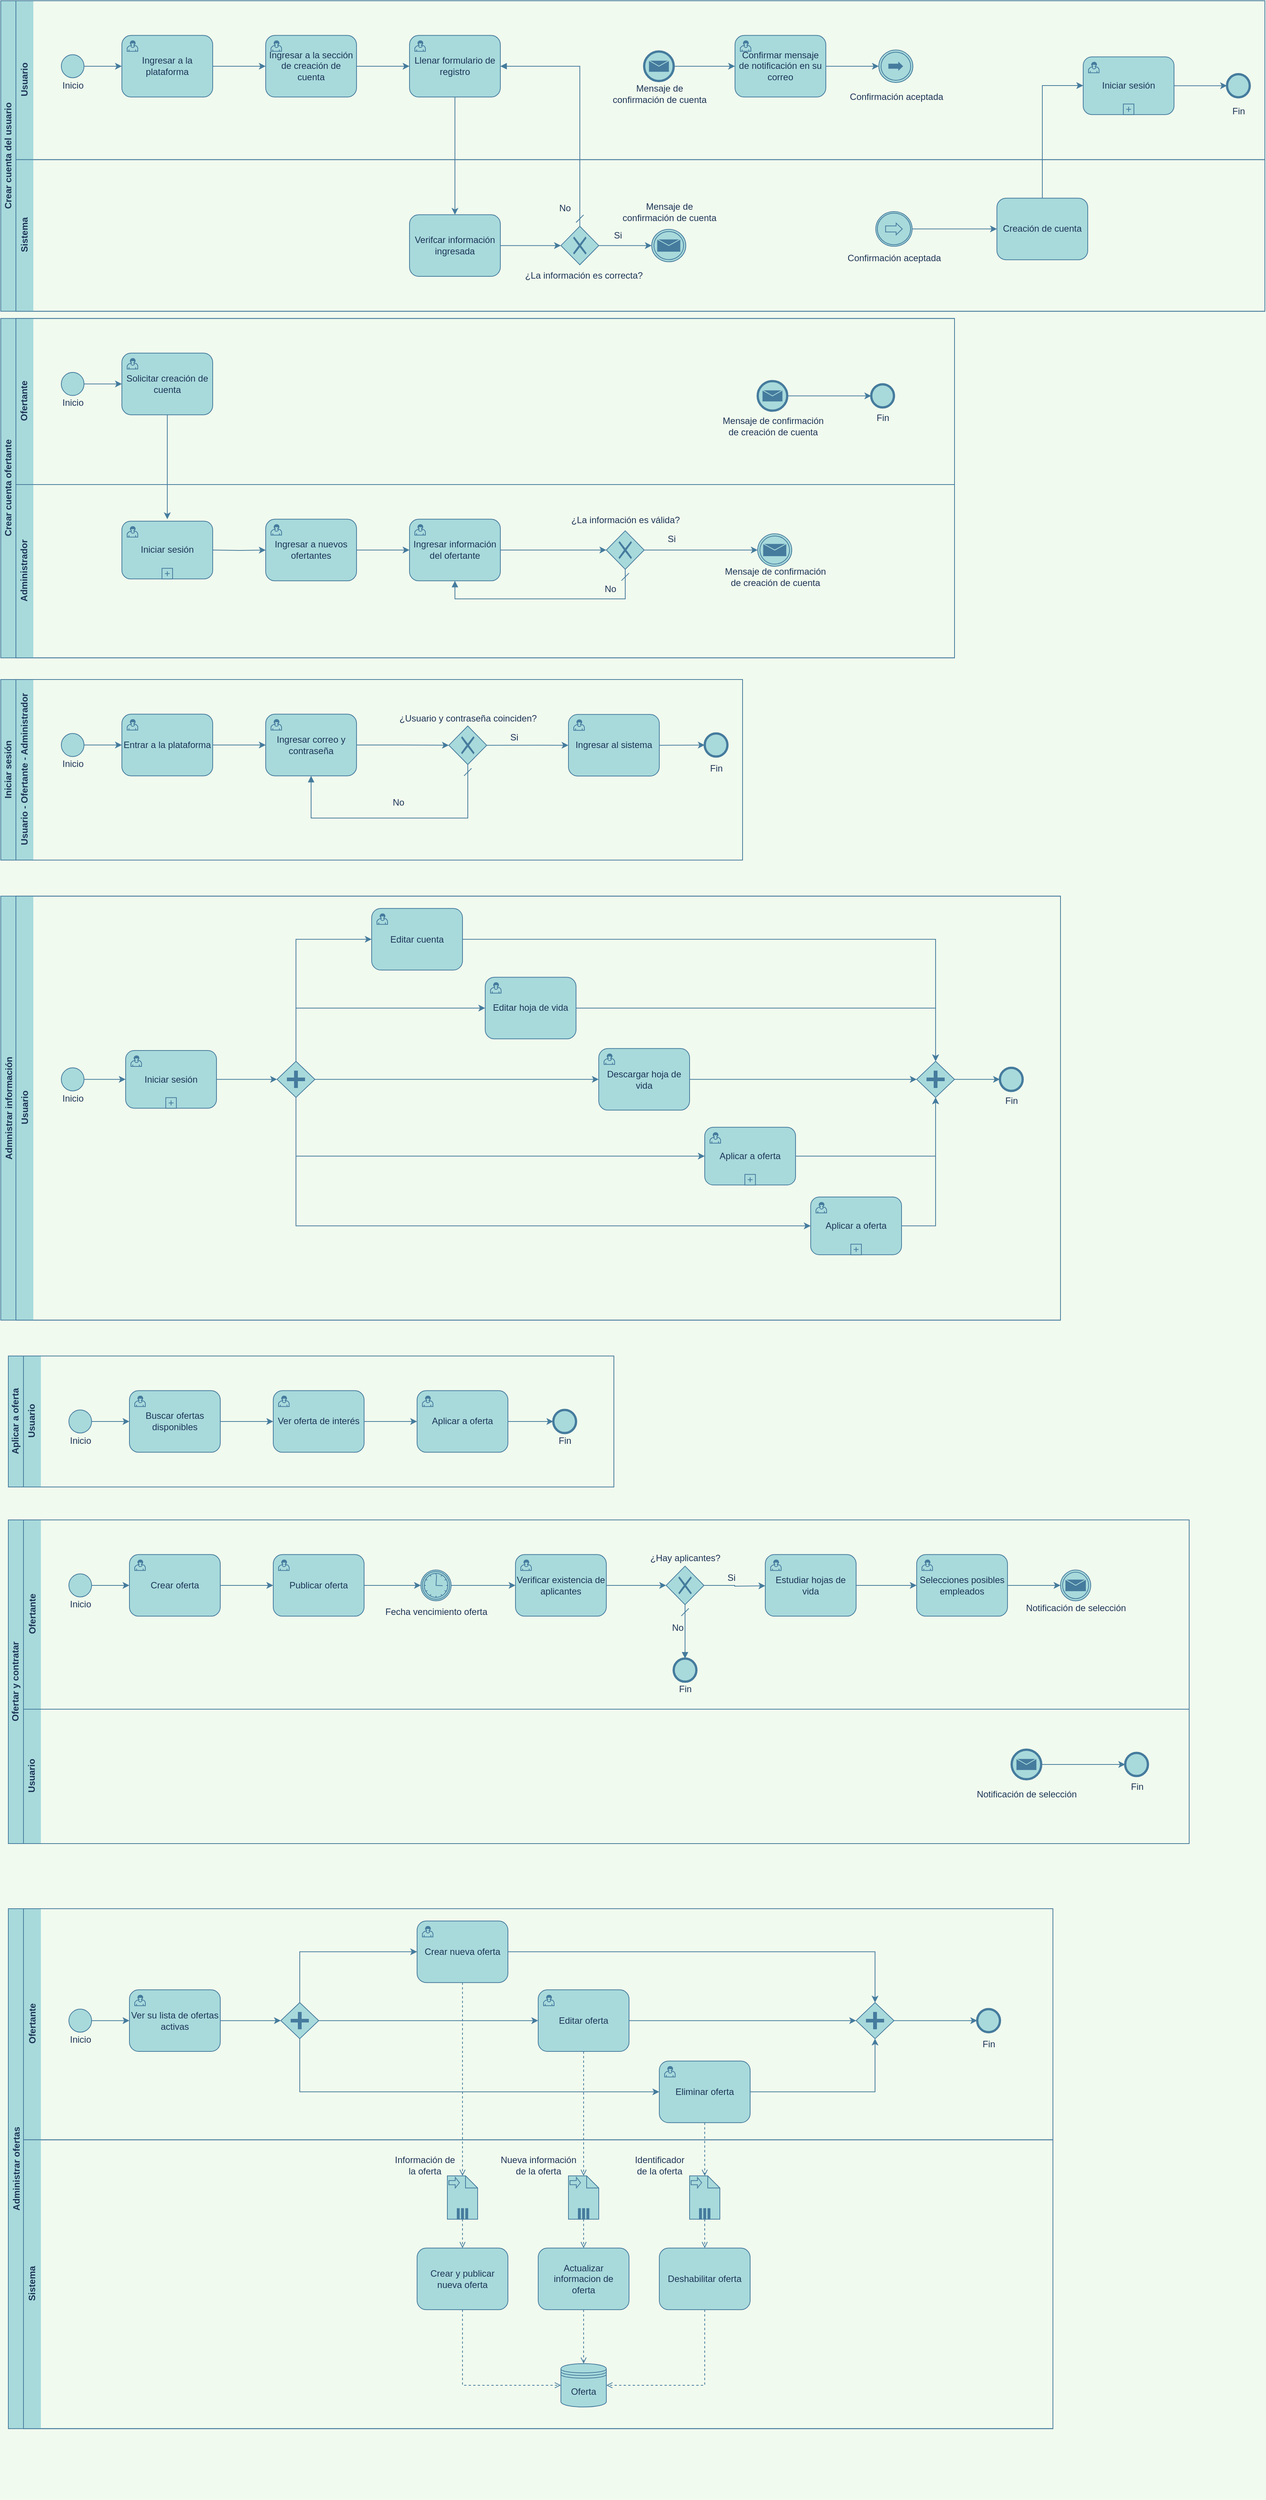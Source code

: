 <mxfile version="13.7.9" type="google"><diagram name="Page-1" id="c7488fd3-1785-93aa-aadb-54a6760d102a"><mxGraphModel dx="5540" dy="3275" grid="1" gridSize="10" guides="1" tooltips="1" connect="1" arrows="1" fold="1" page="1" pageScale="1" pageWidth="1100" pageHeight="850" background="#F1FAEE" math="0" shadow="0"><root><mxCell id="0"/><mxCell id="1" parent="0"/><mxCell id="V7tOQ0Ax3jn7Za6TwaP3-163" value="" style="group;fontColor=#1D3557;" parent="1" vertex="1" connectable="0"><mxGeometry x="20" y="-820" width="1670" height="3300" as="geometry"/></mxCell><mxCell id="ls8Dh-lgLa23NR8lNmsS-216" value="" style="group;fontColor=#1D3557;" parent="V7tOQ0Ax3jn7Za6TwaP3-163" vertex="1" connectable="0"><mxGeometry y="1192.197" width="1650" height="2107.803" as="geometry"/></mxCell><mxCell id="ls8Dh-lgLa23NR8lNmsS-215" value="" style="group;fontColor=#1D3557;" parent="ls8Dh-lgLa23NR8lNmsS-216" vertex="1" connectable="0"><mxGeometry width="1650" height="2107.803" as="geometry"/></mxCell><mxCell id="ls8Dh-lgLa23NR8lNmsS-214" value="" style="group;fontColor=#1D3557;" parent="ls8Dh-lgLa23NR8lNmsS-215" vertex="1" connectable="0"><mxGeometry width="1650" height="2107.803" as="geometry"/></mxCell><mxCell id="O85tRitv2Xqcr_iL5jLR-65" value="" style="group;fontColor=#1D3557;" parent="ls8Dh-lgLa23NR8lNmsS-214" vertex="1" connectable="0"><mxGeometry width="1650" height="2107.803" as="geometry"/></mxCell><mxCell id="O85tRitv2Xqcr_iL5jLR-230" value="Ofertar y contratar" style="swimlane;html=1;horizontal=0;startSize=20;fillColor=#A8DADC;strokeColor=#457B9D;fontColor=#1D3557;" parent="O85tRitv2Xqcr_iL5jLR-65" vertex="1"><mxGeometry x="10" y="814.311" width="1560" height="427.493" as="geometry"/></mxCell><mxCell id="O85tRitv2Xqcr_iL5jLR-231" value="Ofertante" style="swimlane;html=1;horizontal=0;swimlaneLine=0;fillColor=#A8DADC;strokeColor=#457B9D;fontColor=#1D3557;" parent="O85tRitv2Xqcr_iL5jLR-230" vertex="1"><mxGeometry x="20" width="1540" height="250" as="geometry"/></mxCell><mxCell id="O85tRitv2Xqcr_iL5jLR-232" style="edgeStyle=orthogonalEdgeStyle;rounded=0;orthogonalLoop=1;jettySize=auto;html=1;exitX=1;exitY=0.5;exitDx=0;exitDy=0;entryX=0;entryY=0.5;entryDx=0;entryDy=0;strokeColor=#457B9D;fontColor=#1D3557;labelBackgroundColor=#F1FAEE;" parent="O85tRitv2Xqcr_iL5jLR-231" source="O85tRitv2Xqcr_iL5jLR-233" target="O85tRitv2Xqcr_iL5jLR-236" edge="1"><mxGeometry relative="1" as="geometry"/></mxCell><mxCell id="O85tRitv2Xqcr_iL5jLR-233" value="" style="shape=mxgraph.bpmn.shape;html=1;verticalLabelPosition=bottom;verticalAlign=top;align=center;perimeter=ellipsePerimeter;outlineConnect=0;outline=standard;symbol=general;fillColor=#A8DADC;strokeColor=#457B9D;fontColor=#1D3557;" parent="O85tRitv2Xqcr_iL5jLR-231" vertex="1"><mxGeometry x="60" y="71.214" width="30" height="30.52" as="geometry"/></mxCell><mxCell id="O85tRitv2Xqcr_iL5jLR-234" value="Inicio" style="text;html=1;align=center;verticalAlign=middle;resizable=0;points=[];autosize=1;fontColor=#1D3557;" parent="O85tRitv2Xqcr_iL5jLR-231" vertex="1"><mxGeometry x="55" y="101.734" width="40" height="20" as="geometry"/></mxCell><mxCell id="O85tRitv2Xqcr_iL5jLR-235" style="edgeStyle=orthogonalEdgeStyle;rounded=0;orthogonalLoop=1;jettySize=auto;html=1;exitX=1;exitY=0.5;exitDx=0;exitDy=0;entryX=0;entryY=0.5;entryDx=0;entryDy=0;strokeColor=#457B9D;fontColor=#1D3557;labelBackgroundColor=#F1FAEE;" parent="O85tRitv2Xqcr_iL5jLR-231" source="O85tRitv2Xqcr_iL5jLR-236" target="O85tRitv2Xqcr_iL5jLR-239" edge="1"><mxGeometry relative="1" as="geometry"/></mxCell><mxCell id="O85tRitv2Xqcr_iL5jLR-236" value="Crear oferta" style="html=1;whiteSpace=wrap;rounded=1;dropTarget=0;fillColor=#A8DADC;strokeColor=#457B9D;fontColor=#1D3557;" parent="O85tRitv2Xqcr_iL5jLR-231" vertex="1"><mxGeometry x="140" y="45.78" width="120" height="81.387" as="geometry"/></mxCell><mxCell id="O85tRitv2Xqcr_iL5jLR-237" value="" style="html=1;shape=mxgraph.bpmn.user_task;outlineConnect=0;fillColor=#A8DADC;strokeColor=#457B9D;fontColor=#1D3557;" parent="O85tRitv2Xqcr_iL5jLR-236" vertex="1"><mxGeometry width="14" height="14" relative="1" as="geometry"><mxPoint x="7" y="7" as="offset"/></mxGeometry></mxCell><mxCell id="O85tRitv2Xqcr_iL5jLR-238" style="edgeStyle=orthogonalEdgeStyle;rounded=0;orthogonalLoop=1;jettySize=auto;html=1;exitX=1;exitY=0.5;exitDx=0;exitDy=0;entryX=0;entryY=0.5;entryDx=0;entryDy=0;strokeColor=#457B9D;fontColor=#1D3557;labelBackgroundColor=#F1FAEE;" parent="O85tRitv2Xqcr_iL5jLR-231" source="O85tRitv2Xqcr_iL5jLR-239" target="O85tRitv2Xqcr_iL5jLR-246" edge="1"><mxGeometry relative="1" as="geometry"><mxPoint x="520" y="86.474" as="targetPoint"/></mxGeometry></mxCell><mxCell id="O85tRitv2Xqcr_iL5jLR-239" value="Publicar oferta" style="html=1;whiteSpace=wrap;rounded=1;dropTarget=0;fillColor=#A8DADC;strokeColor=#457B9D;fontColor=#1D3557;" parent="O85tRitv2Xqcr_iL5jLR-231" vertex="1"><mxGeometry x="330" y="45.78" width="120" height="81.387" as="geometry"/></mxCell><mxCell id="O85tRitv2Xqcr_iL5jLR-240" value="" style="html=1;shape=mxgraph.bpmn.user_task;outlineConnect=0;fillColor=#A8DADC;strokeColor=#457B9D;fontColor=#1D3557;" parent="O85tRitv2Xqcr_iL5jLR-239" vertex="1"><mxGeometry width="14" height="14" relative="1" as="geometry"><mxPoint x="7" y="7" as="offset"/></mxGeometry></mxCell><mxCell id="O85tRitv2Xqcr_iL5jLR-241" style="edgeStyle=orthogonalEdgeStyle;rounded=0;orthogonalLoop=1;jettySize=auto;html=1;strokeColor=#457B9D;fontColor=#1D3557;exitX=1;exitY=0.5;exitDx=0;exitDy=0;labelBackgroundColor=#F1FAEE;" parent="O85tRitv2Xqcr_iL5jLR-231" source="O85tRitv2Xqcr_iL5jLR-251" edge="1"><mxGeometry relative="1" as="geometry"><mxPoint x="1010" y="198.382" as="sourcePoint"/><Array as="points"/><mxPoint x="980" y="86.983" as="targetPoint"/></mxGeometry></mxCell><mxCell id="O85tRitv2Xqcr_iL5jLR-244" value="" style="shape=mxgraph.bpmn.shape;html=1;verticalLabelPosition=bottom;verticalAlign=top;align=center;perimeter=ellipsePerimeter;outlineConnect=0;outline=end;symbol=general;fillColor=#A8DADC;strokeColor=#457B9D;fontColor=#1D3557;" parent="O85tRitv2Xqcr_iL5jLR-231" vertex="1"><mxGeometry x="859" y="183.121" width="30" height="30.52" as="geometry"/></mxCell><mxCell id="O85tRitv2Xqcr_iL5jLR-245" value="Fin" style="text;html=1;align=center;verticalAlign=middle;resizable=0;points=[];autosize=1;fontColor=#1D3557;" parent="O85tRitv2Xqcr_iL5jLR-231" vertex="1"><mxGeometry x="859" y="213.642" width="30" height="20" as="geometry"/></mxCell><mxCell id="O85tRitv2Xqcr_iL5jLR-250" style="edgeStyle=orthogonalEdgeStyle;rounded=0;orthogonalLoop=1;jettySize=auto;html=1;exitX=1;exitY=0.5;exitDx=0;exitDy=0;entryX=0;entryY=0.5;entryDx=0;entryDy=0;strokeColor=#457B9D;fontColor=#1D3557;labelBackgroundColor=#F1FAEE;" parent="O85tRitv2Xqcr_iL5jLR-231" source="O85tRitv2Xqcr_iL5jLR-246" target="O85tRitv2Xqcr_iL5jLR-248" edge="1"><mxGeometry relative="1" as="geometry"/></mxCell><mxCell id="O85tRitv2Xqcr_iL5jLR-246" value="" style="shape=mxgraph.bpmn.shape;html=1;verticalLabelPosition=bottom;verticalAlign=top;align=center;perimeter=ellipsePerimeter;outlineConnect=0;outline=catching;symbol=timer;fillColor=#A8DADC;strokeColor=#457B9D;fontColor=#1D3557;" parent="O85tRitv2Xqcr_iL5jLR-231" vertex="1"><mxGeometry x="525" y="66.127" width="40" height="40.694" as="geometry"/></mxCell><mxCell id="O85tRitv2Xqcr_iL5jLR-247" value="Fecha vencimiento oferta" style="text;html=1;align=center;verticalAlign=middle;resizable=0;points=[];autosize=1;fontColor=#1D3557;" parent="O85tRitv2Xqcr_iL5jLR-231" vertex="1"><mxGeometry x="470" y="111.908" width="150" height="20" as="geometry"/></mxCell><mxCell id="O85tRitv2Xqcr_iL5jLR-252" style="edgeStyle=orthogonalEdgeStyle;rounded=0;orthogonalLoop=1;jettySize=auto;html=1;exitX=1;exitY=0.5;exitDx=0;exitDy=0;entryX=0;entryY=0.5;entryDx=0;entryDy=0;strokeColor=#457B9D;fontColor=#1D3557;labelBackgroundColor=#F1FAEE;" parent="O85tRitv2Xqcr_iL5jLR-231" source="O85tRitv2Xqcr_iL5jLR-248" target="O85tRitv2Xqcr_iL5jLR-251" edge="1"><mxGeometry relative="1" as="geometry"/></mxCell><mxCell id="O85tRitv2Xqcr_iL5jLR-248" value="Verificar existencia de aplicantes" style="html=1;whiteSpace=wrap;rounded=1;dropTarget=0;fillColor=#A8DADC;strokeColor=#457B9D;fontColor=#1D3557;" parent="O85tRitv2Xqcr_iL5jLR-231" vertex="1"><mxGeometry x="650" y="45.78" width="120" height="81.387" as="geometry"/></mxCell><mxCell id="O85tRitv2Xqcr_iL5jLR-249" value="" style="html=1;shape=mxgraph.bpmn.user_task;outlineConnect=0;fillColor=#A8DADC;strokeColor=#457B9D;fontColor=#1D3557;" parent="O85tRitv2Xqcr_iL5jLR-248" vertex="1"><mxGeometry width="14" height="14" relative="1" as="geometry"><mxPoint x="7" y="7" as="offset"/></mxGeometry></mxCell><mxCell id="O85tRitv2Xqcr_iL5jLR-251" value="" style="shape=mxgraph.bpmn.shape;html=1;verticalLabelPosition=bottom;verticalAlign=top;align=center;perimeter=rhombusPerimeter;background=gateway;outlineConnect=0;outline=none;symbol=exclusiveGw;fillColor=#A8DADC;strokeColor=#457B9D;fontColor=#1D3557;" parent="O85tRitv2Xqcr_iL5jLR-231" vertex="1"><mxGeometry x="849" y="61.04" width="50" height="50.867" as="geometry"/></mxCell><mxCell id="O85tRitv2Xqcr_iL5jLR-253" value="No" style="text;html=1;align=center;verticalAlign=middle;resizable=0;points=[];autosize=1;fontColor=#1D3557;" parent="O85tRitv2Xqcr_iL5jLR-231" vertex="1"><mxGeometry x="849" y="132.254" width="30" height="20" as="geometry"/></mxCell><mxCell id="O85tRitv2Xqcr_iL5jLR-254" value="¿Hay aplicantes?" style="text;html=1;align=center;verticalAlign=middle;resizable=0;points=[];autosize=1;fontColor=#1D3557;" parent="O85tRitv2Xqcr_iL5jLR-231" vertex="1"><mxGeometry x="819" y="40.694" width="110" height="20" as="geometry"/></mxCell><mxCell id="O85tRitv2Xqcr_iL5jLR-260" style="edgeStyle=orthogonalEdgeStyle;rounded=0;orthogonalLoop=1;jettySize=auto;html=1;exitX=1;exitY=0.5;exitDx=0;exitDy=0;entryX=0;entryY=0.5;entryDx=0;entryDy=0;strokeColor=#457B9D;fontColor=#1D3557;labelBackgroundColor=#F1FAEE;" parent="O85tRitv2Xqcr_iL5jLR-231" source="O85tRitv2Xqcr_iL5jLR-255" target="O85tRitv2Xqcr_iL5jLR-258" edge="1"><mxGeometry relative="1" as="geometry"/></mxCell><mxCell id="O85tRitv2Xqcr_iL5jLR-255" value="Estudiar hojas de vida" style="html=1;whiteSpace=wrap;rounded=1;dropTarget=0;fillColor=#A8DADC;strokeColor=#457B9D;fontColor=#1D3557;" parent="O85tRitv2Xqcr_iL5jLR-231" vertex="1"><mxGeometry x="980" y="45.78" width="120" height="81.387" as="geometry"/></mxCell><mxCell id="O85tRitv2Xqcr_iL5jLR-256" value="" style="html=1;shape=mxgraph.bpmn.user_task;outlineConnect=0;fillColor=#A8DADC;strokeColor=#457B9D;fontColor=#1D3557;" parent="O85tRitv2Xqcr_iL5jLR-255" vertex="1"><mxGeometry width="14" height="14" relative="1" as="geometry"><mxPoint x="7" y="7" as="offset"/></mxGeometry></mxCell><mxCell id="O85tRitv2Xqcr_iL5jLR-258" value="Selecciones posibles empleados" style="html=1;whiteSpace=wrap;rounded=1;dropTarget=0;fillColor=#A8DADC;strokeColor=#457B9D;fontColor=#1D3557;" parent="O85tRitv2Xqcr_iL5jLR-231" vertex="1"><mxGeometry x="1180" y="45.78" width="120" height="81.387" as="geometry"/></mxCell><mxCell id="O85tRitv2Xqcr_iL5jLR-259" value="" style="html=1;shape=mxgraph.bpmn.user_task;outlineConnect=0;fillColor=#A8DADC;strokeColor=#457B9D;fontColor=#1D3557;" parent="O85tRitv2Xqcr_iL5jLR-258" vertex="1"><mxGeometry width="14" height="14" relative="1" as="geometry"><mxPoint x="7" y="7" as="offset"/></mxGeometry></mxCell><mxCell id="O85tRitv2Xqcr_iL5jLR-262" value="" style="shape=mxgraph.bpmn.shape;html=1;verticalLabelPosition=bottom;verticalAlign=top;align=center;perimeter=ellipsePerimeter;outlineConnect=0;outline=throwing;symbol=message;fillColor=#A8DADC;strokeColor=#457B9D;fontColor=#1D3557;" parent="O85tRitv2Xqcr_iL5jLR-231" vertex="1"><mxGeometry x="1370" y="66.127" width="40" height="40.694" as="geometry"/></mxCell><mxCell id="O85tRitv2Xqcr_iL5jLR-261" style="edgeStyle=orthogonalEdgeStyle;rounded=0;orthogonalLoop=1;jettySize=auto;html=1;exitX=1;exitY=0.5;exitDx=0;exitDy=0;strokeColor=#457B9D;fontColor=#1D3557;labelBackgroundColor=#F1FAEE;" parent="O85tRitv2Xqcr_iL5jLR-231" source="O85tRitv2Xqcr_iL5jLR-258" target="O85tRitv2Xqcr_iL5jLR-262" edge="1"><mxGeometry relative="1" as="geometry"><mxPoint x="1380" y="86.474" as="targetPoint"/></mxGeometry></mxCell><mxCell id="O85tRitv2Xqcr_iL5jLR-267" value="Si" style="text;html=1;align=center;verticalAlign=middle;resizable=0;points=[];autosize=1;fontColor=#1D3557;" parent="O85tRitv2Xqcr_iL5jLR-231" vertex="1"><mxGeometry x="920" y="66.127" width="30" height="20" as="geometry"/></mxCell><mxCell id="O85tRitv2Xqcr_iL5jLR-268" value="" style="startArrow=dash;startSize=8;endArrow=block;endFill=1;endSize=6;html=1;entryX=0.5;entryY=0;entryDx=0;entryDy=0;exitX=0.5;exitY=1;exitDx=0;exitDy=0;strokeColor=#457B9D;fontColor=#1D3557;labelBackgroundColor=#F1FAEE;" parent="O85tRitv2Xqcr_iL5jLR-231" source="O85tRitv2Xqcr_iL5jLR-251" target="O85tRitv2Xqcr_iL5jLR-244" edge="1"><mxGeometry width="100" relative="1" as="geometry"><mxPoint x="770" y="61.04" as="sourcePoint"/><mxPoint x="870" y="61.04" as="targetPoint"/></mxGeometry></mxCell><mxCell id="O85tRitv2Xqcr_iL5jLR-269" value="Notificación de selección" style="text;html=1;align=center;verticalAlign=middle;resizable=0;points=[];autosize=1;fontColor=#1D3557;" parent="O85tRitv2Xqcr_iL5jLR-231" vertex="1"><mxGeometry x="1315" y="106.821" width="150" height="20" as="geometry"/></mxCell><mxCell id="Nb8Jl1U_D5qHjJHtEySj-8" value="" style="shape=mxgraph.bpmn.shape;html=1;verticalLabelPosition=bottom;verticalAlign=top;align=center;perimeter=ellipsePerimeter;outlineConnect=0;outline=end;symbol=message;fillColor=#A8DADC;strokeColor=#457B9D;fontColor=#1D3557;labelBackgroundColor=#F1FAEE;" parent="O85tRitv2Xqcr_iL5jLR-230" vertex="1"><mxGeometry x="1325.5" y="303.493" width="39" height="39" as="geometry"/></mxCell><mxCell id="Nb8Jl1U_D5qHjJHtEySj-9" value="" style="shape=mxgraph.bpmn.shape;html=1;verticalLabelPosition=bottom;verticalAlign=top;align=center;perimeter=ellipsePerimeter;outlineConnect=0;outline=end;symbol=general;fillColor=#A8DADC;strokeColor=#457B9D;fontColor=#1D3557;" parent="O85tRitv2Xqcr_iL5jLR-230" vertex="1"><mxGeometry x="1475.5" y="307.734" width="30" height="30.52" as="geometry"/></mxCell><mxCell id="Nb8Jl1U_D5qHjJHtEySj-10" style="edgeStyle=orthogonalEdgeStyle;rounded=0;orthogonalLoop=1;jettySize=auto;html=1;entryX=0;entryY=0.5;entryDx=0;entryDy=0;strokeColor=#457B9D;fontColor=#1D3557;exitX=1;exitY=0.5;exitDx=0;exitDy=0;labelBackgroundColor=#F1FAEE;" parent="O85tRitv2Xqcr_iL5jLR-230" source="Nb8Jl1U_D5qHjJHtEySj-8" target="Nb8Jl1U_D5qHjJHtEySj-9" edge="1"><mxGeometry relative="1" as="geometry"><mxPoint x="1415.5" y="526.594" as="sourcePoint"/></mxGeometry></mxCell><mxCell id="Nb8Jl1U_D5qHjJHtEySj-11" value="Fin" style="text;html=1;align=center;verticalAlign=middle;resizable=0;points=[];autosize=1;fontColor=#1D3557;" parent="O85tRitv2Xqcr_iL5jLR-230" vertex="1"><mxGeometry x="1475.5" y="342.486" width="30" height="20" as="geometry"/></mxCell><mxCell id="Nb8Jl1U_D5qHjJHtEySj-12" value="Notificación de selección" style="text;html=1;align=center;verticalAlign=middle;resizable=0;points=[];autosize=1;fontColor=#1D3557;" parent="O85tRitv2Xqcr_iL5jLR-230" vertex="1"><mxGeometry x="1270" y="352.919" width="150" height="20" as="geometry"/></mxCell><mxCell id="Nb8Jl1U_D5qHjJHtEySj-13" value="Usuario" style="swimlane;html=1;horizontal=0;swimlaneLine=0;startSize=23;fillColor=#A8DADC;strokeColor=#457B9D;fontColor=#1D3557;" parent="O85tRitv2Xqcr_iL5jLR-230" vertex="1"><mxGeometry x="20" y="250" width="1540" height="177.49" as="geometry"/></mxCell><mxCell id="ls8Dh-lgLa23NR8lNmsS-1" value="Administrar ofertas" style="swimlane;startSize=20;horizontal=0;fillColor=#A8DADC;strokeColor=#457B9D;fontColor=#1D3557;" parent="O85tRitv2Xqcr_iL5jLR-65" vertex="1"><mxGeometry x="10" y="1327.8" width="1380" height="686.71" as="geometry"/></mxCell><mxCell id="ls8Dh-lgLa23NR8lNmsS-143" value="Ofertante" style="swimlane;html=1;horizontal=0;swimlaneLine=0;fillColor=#A8DADC;strokeColor=#457B9D;fontColor=#1D3557;" parent="ls8Dh-lgLa23NR8lNmsS-1" vertex="1"><mxGeometry x="20" width="1360" height="305.2" as="geometry"/></mxCell><mxCell id="ls8Dh-lgLa23NR8lNmsS-144" style="edgeStyle=orthogonalEdgeStyle;rounded=0;orthogonalLoop=1;jettySize=auto;html=1;exitX=1;exitY=0.5;exitDx=0;exitDy=0;entryX=0;entryY=0.5;entryDx=0;entryDy=0;strokeColor=#457B9D;fontColor=#1D3557;labelBackgroundColor=#F1FAEE;" parent="ls8Dh-lgLa23NR8lNmsS-143" source="ls8Dh-lgLa23NR8lNmsS-145" target="ls8Dh-lgLa23NR8lNmsS-148" edge="1"><mxGeometry relative="1" as="geometry"/></mxCell><mxCell id="ls8Dh-lgLa23NR8lNmsS-145" value="" style="shape=mxgraph.bpmn.shape;html=1;verticalLabelPosition=bottom;verticalAlign=top;align=center;perimeter=ellipsePerimeter;outlineConnect=0;outline=standard;symbol=general;fillColor=#A8DADC;strokeColor=#457B9D;fontColor=#1D3557;" parent="ls8Dh-lgLa23NR8lNmsS-143" vertex="1"><mxGeometry x="60" y="132.572" width="30" height="30.52" as="geometry"/></mxCell><mxCell id="ls8Dh-lgLa23NR8lNmsS-146" value="Inicio" style="text;html=1;align=center;verticalAlign=middle;resizable=0;points=[];autosize=1;fontColor=#1D3557;" parent="ls8Dh-lgLa23NR8lNmsS-143" vertex="1"><mxGeometry x="55" y="163.092" width="40" height="20" as="geometry"/></mxCell><mxCell id="ls8Dh-lgLa23NR8lNmsS-147" style="edgeStyle=orthogonalEdgeStyle;rounded=0;orthogonalLoop=1;jettySize=auto;html=1;exitX=1;exitY=0.5;exitDx=0;exitDy=0;entryX=0;entryY=0.5;entryDx=0;entryDy=0;strokeColor=#457B9D;fontColor=#1D3557;labelBackgroundColor=#F1FAEE;" parent="ls8Dh-lgLa23NR8lNmsS-143" source="ls8Dh-lgLa23NR8lNmsS-148" target="ls8Dh-lgLa23NR8lNmsS-240" edge="1"><mxGeometry relative="1" as="geometry"><mxPoint x="340" y="147.832" as="targetPoint"/></mxGeometry></mxCell><mxCell id="ls8Dh-lgLa23NR8lNmsS-148" value="Ver su lista de ofertas activas" style="html=1;whiteSpace=wrap;rounded=1;dropTarget=0;fillColor=#A8DADC;strokeColor=#457B9D;fontColor=#1D3557;" parent="ls8Dh-lgLa23NR8lNmsS-143" vertex="1"><mxGeometry x="140" y="107.139" width="120" height="81.387" as="geometry"/></mxCell><mxCell id="ls8Dh-lgLa23NR8lNmsS-149" value="" style="html=1;shape=mxgraph.bpmn.user_task;outlineConnect=0;fillColor=#A8DADC;strokeColor=#457B9D;fontColor=#1D3557;" parent="ls8Dh-lgLa23NR8lNmsS-148" vertex="1"><mxGeometry width="14" height="14" relative="1" as="geometry"><mxPoint x="7" y="7" as="offset"/></mxGeometry></mxCell><mxCell id="ls8Dh-lgLa23NR8lNmsS-239" style="edgeStyle=orthogonalEdgeStyle;rounded=0;orthogonalLoop=1;jettySize=auto;html=1;exitX=0.5;exitY=0;exitDx=0;exitDy=0;entryX=0;entryY=0.5;entryDx=0;entryDy=0;strokeColor=#457B9D;fontColor=#1D3557;labelBackgroundColor=#F1FAEE;" parent="ls8Dh-lgLa23NR8lNmsS-143" source="ls8Dh-lgLa23NR8lNmsS-240" target="ls8Dh-lgLa23NR8lNmsS-237" edge="1"><mxGeometry relative="1" as="geometry"><mxPoint x="365" y="122.399" as="sourcePoint"/></mxGeometry></mxCell><mxCell id="ls8Dh-lgLa23NR8lNmsS-315" style="edgeStyle=orthogonalEdgeStyle;rounded=0;orthogonalLoop=1;jettySize=auto;html=1;exitX=1;exitY=0.5;exitDx=0;exitDy=0;entryX=0.5;entryY=0;entryDx=0;entryDy=0;endArrow=classic;endFill=1;strokeColor=#457B9D;fontColor=#1D3557;labelBackgroundColor=#F1FAEE;" parent="ls8Dh-lgLa23NR8lNmsS-143" source="ls8Dh-lgLa23NR8lNmsS-237" target="ls8Dh-lgLa23NR8lNmsS-312" edge="1"><mxGeometry relative="1" as="geometry"/></mxCell><mxCell id="ls8Dh-lgLa23NR8lNmsS-237" value="Crear nueva oferta" style="html=1;whiteSpace=wrap;rounded=1;dropTarget=0;fillColor=#A8DADC;strokeColor=#457B9D;fontColor=#1D3557;" parent="ls8Dh-lgLa23NR8lNmsS-143" vertex="1"><mxGeometry x="520" y="16.217" width="120" height="81.387" as="geometry"/></mxCell><mxCell id="ls8Dh-lgLa23NR8lNmsS-238" value="" style="html=1;shape=mxgraph.bpmn.user_task;outlineConnect=0;fillColor=#A8DADC;strokeColor=#457B9D;fontColor=#1D3557;" parent="ls8Dh-lgLa23NR8lNmsS-237" vertex="1"><mxGeometry width="14" height="14" relative="1" as="geometry"><mxPoint x="7" y="7" as="offset"/></mxGeometry></mxCell><mxCell id="ls8Dh-lgLa23NR8lNmsS-254" style="edgeStyle=orthogonalEdgeStyle;rounded=0;orthogonalLoop=1;jettySize=auto;html=1;exitX=1;exitY=0.5;exitDx=0;exitDy=0;entryX=0;entryY=0.5;entryDx=0;entryDy=0;strokeColor=#457B9D;fontColor=#1D3557;labelBackgroundColor=#F1FAEE;" parent="ls8Dh-lgLa23NR8lNmsS-143" source="ls8Dh-lgLa23NR8lNmsS-240" target="ls8Dh-lgLa23NR8lNmsS-252" edge="1"><mxGeometry relative="1" as="geometry"/></mxCell><mxCell id="ls8Dh-lgLa23NR8lNmsS-257" style="edgeStyle=orthogonalEdgeStyle;rounded=0;orthogonalLoop=1;jettySize=auto;html=1;exitX=0.5;exitY=1;exitDx=0;exitDy=0;entryX=0;entryY=0.5;entryDx=0;entryDy=0;strokeColor=#457B9D;fontColor=#1D3557;labelBackgroundColor=#F1FAEE;" parent="ls8Dh-lgLa23NR8lNmsS-143" source="ls8Dh-lgLa23NR8lNmsS-240" target="ls8Dh-lgLa23NR8lNmsS-255" edge="1"><mxGeometry relative="1" as="geometry"/></mxCell><mxCell id="ls8Dh-lgLa23NR8lNmsS-240" value="" style="shape=mxgraph.bpmn.shape;html=1;verticalLabelPosition=bottom;verticalAlign=top;align=center;perimeter=rhombusPerimeter;background=gateway;outlineConnect=0;outline=none;symbol=parallelGw;fillColor=#A8DADC;strokeColor=#457B9D;fontColor=#1D3557;" parent="ls8Dh-lgLa23NR8lNmsS-143" vertex="1"><mxGeometry x="340" y="123.988" width="50" height="47.688" as="geometry"/></mxCell><mxCell id="ls8Dh-lgLa23NR8lNmsS-314" style="edgeStyle=orthogonalEdgeStyle;rounded=0;orthogonalLoop=1;jettySize=auto;html=1;exitX=1;exitY=0.5;exitDx=0;exitDy=0;entryX=0;entryY=0.5;entryDx=0;entryDy=0;endArrow=classic;endFill=1;strokeColor=#457B9D;fontColor=#1D3557;labelBackgroundColor=#F1FAEE;" parent="ls8Dh-lgLa23NR8lNmsS-143" source="ls8Dh-lgLa23NR8lNmsS-252" target="ls8Dh-lgLa23NR8lNmsS-312" edge="1"><mxGeometry relative="1" as="geometry"/></mxCell><mxCell id="ls8Dh-lgLa23NR8lNmsS-252" value="Editar oferta" style="html=1;whiteSpace=wrap;rounded=1;dropTarget=0;fillColor=#A8DADC;strokeColor=#457B9D;fontColor=#1D3557;" parent="ls8Dh-lgLa23NR8lNmsS-143" vertex="1"><mxGeometry x="680" y="107.139" width="120" height="81.387" as="geometry"/></mxCell><mxCell id="ls8Dh-lgLa23NR8lNmsS-253" value="" style="html=1;shape=mxgraph.bpmn.user_task;outlineConnect=0;fillColor=#A8DADC;strokeColor=#457B9D;fontColor=#1D3557;" parent="ls8Dh-lgLa23NR8lNmsS-252" vertex="1"><mxGeometry width="14" height="14" relative="1" as="geometry"><mxPoint x="7" y="7" as="offset"/></mxGeometry></mxCell><mxCell id="ls8Dh-lgLa23NR8lNmsS-313" style="edgeStyle=orthogonalEdgeStyle;rounded=0;orthogonalLoop=1;jettySize=auto;html=1;exitX=1;exitY=0.5;exitDx=0;exitDy=0;entryX=0.5;entryY=1;entryDx=0;entryDy=0;endArrow=classic;endFill=1;strokeColor=#457B9D;fontColor=#1D3557;labelBackgroundColor=#F1FAEE;" parent="ls8Dh-lgLa23NR8lNmsS-143" source="ls8Dh-lgLa23NR8lNmsS-255" target="ls8Dh-lgLa23NR8lNmsS-312" edge="1"><mxGeometry relative="1" as="geometry"/></mxCell><mxCell id="ls8Dh-lgLa23NR8lNmsS-255" value="Eliminar oferta" style="html=1;whiteSpace=wrap;rounded=1;dropTarget=0;fillColor=#A8DADC;strokeColor=#457B9D;fontColor=#1D3557;" parent="ls8Dh-lgLa23NR8lNmsS-143" vertex="1"><mxGeometry x="840" y="201.246" width="120" height="81.387" as="geometry"/></mxCell><mxCell id="ls8Dh-lgLa23NR8lNmsS-256" value="" style="html=1;shape=mxgraph.bpmn.user_task;outlineConnect=0;fillColor=#A8DADC;strokeColor=#457B9D;fontColor=#1D3557;" parent="ls8Dh-lgLa23NR8lNmsS-255" vertex="1"><mxGeometry width="14" height="14" relative="1" as="geometry"><mxPoint x="7" y="7" as="offset"/></mxGeometry></mxCell><mxCell id="ls8Dh-lgLa23NR8lNmsS-306" value="" style="shape=mxgraph.bpmn.shape;html=1;verticalLabelPosition=bottom;verticalAlign=top;align=center;perimeter=ellipsePerimeter;outlineConnect=0;outline=end;symbol=general;fillColor=#A8DADC;strokeColor=#457B9D;fontColor=#1D3557;" parent="ls8Dh-lgLa23NR8lNmsS-143" vertex="1"><mxGeometry x="1260" y="132.572" width="30" height="30.52" as="geometry"/></mxCell><mxCell id="ls8Dh-lgLa23NR8lNmsS-311" value="Fin" style="text;html=1;align=center;verticalAlign=middle;resizable=0;points=[];autosize=1;fontColor=#1D3557;" parent="ls8Dh-lgLa23NR8lNmsS-143" vertex="1"><mxGeometry x="1260" y="168.525" width="30" height="20" as="geometry"/></mxCell><mxCell id="ls8Dh-lgLa23NR8lNmsS-319" style="edgeStyle=orthogonalEdgeStyle;rounded=0;orthogonalLoop=1;jettySize=auto;html=1;exitX=1;exitY=0.5;exitDx=0;exitDy=0;entryX=0;entryY=0.5;entryDx=0;entryDy=0;endArrow=classic;endFill=1;strokeColor=#457B9D;fontColor=#1D3557;labelBackgroundColor=#F1FAEE;" parent="ls8Dh-lgLa23NR8lNmsS-143" source="ls8Dh-lgLa23NR8lNmsS-312" target="ls8Dh-lgLa23NR8lNmsS-306" edge="1"><mxGeometry relative="1" as="geometry"/></mxCell><mxCell id="ls8Dh-lgLa23NR8lNmsS-312" value="" style="shape=mxgraph.bpmn.shape;html=1;verticalLabelPosition=bottom;verticalAlign=top;align=center;perimeter=rhombusPerimeter;background=gateway;outlineConnect=0;outline=none;symbol=parallelGw;fillColor=#A8DADC;strokeColor=#457B9D;fontColor=#1D3557;" parent="ls8Dh-lgLa23NR8lNmsS-143" vertex="1"><mxGeometry x="1100" y="123.988" width="50" height="47.688" as="geometry"/></mxCell><mxCell id="ls8Dh-lgLa23NR8lNmsS-226" value="&lt;div&gt;Sistema&lt;/div&gt;" style="swimlane;html=1;horizontal=0;swimlaneLine=0;fillColor=#A8DADC;strokeColor=#457B9D;fontColor=#1D3557;" parent="ls8Dh-lgLa23NR8lNmsS-1" vertex="1"><mxGeometry x="20" y="305.2" width="1360" height="381.5" as="geometry"/></mxCell><mxCell id="ls8Dh-lgLa23NR8lNmsS-266" style="edgeStyle=orthogonalEdgeStyle;rounded=0;orthogonalLoop=1;jettySize=auto;html=1;exitX=0.5;exitY=1;exitDx=0;exitDy=0;exitPerimeter=0;entryX=0.5;entryY=0;entryDx=0;entryDy=0;dashed=1;endArrow=open;endFill=0;strokeColor=#457B9D;fontColor=#1D3557;labelBackgroundColor=#F1FAEE;" parent="ls8Dh-lgLa23NR8lNmsS-226" source="ls8Dh-lgLa23NR8lNmsS-258" target="ls8Dh-lgLa23NR8lNmsS-261" edge="1"><mxGeometry relative="1" as="geometry"/></mxCell><mxCell id="ls8Dh-lgLa23NR8lNmsS-258" value="" style="shape=note;whiteSpace=wrap;size=16;html=1;dropTarget=0;fillColor=#A8DADC;strokeColor=#457B9D;fontColor=#1D3557;" parent="ls8Dh-lgLa23NR8lNmsS-226" vertex="1"><mxGeometry x="560" y="47.688" width="40" height="57.225" as="geometry"/></mxCell><mxCell id="ls8Dh-lgLa23NR8lNmsS-259" value="" style="html=1;shape=singleArrow;arrowWidth=0.4;arrowSize=0.4;outlineConnect=0;fillColor=#A8DADC;strokeColor=#457B9D;fontColor=#1D3557;" parent="ls8Dh-lgLa23NR8lNmsS-258" vertex="1"><mxGeometry width="14" height="14" relative="1" as="geometry"><mxPoint x="2" y="2" as="offset"/></mxGeometry></mxCell><mxCell id="ls8Dh-lgLa23NR8lNmsS-260" value="" style="html=1;whiteSpace=wrap;shape=parallelMarker;outlineConnect=0;fillColor=#A8DADC;strokeColor=#457B9D;fontColor=#1D3557;" parent="ls8Dh-lgLa23NR8lNmsS-258" vertex="1"><mxGeometry x="0.5" y="1" width="14" height="14" relative="1" as="geometry"><mxPoint x="-7" y="-14" as="offset"/></mxGeometry></mxCell><mxCell id="ls8Dh-lgLa23NR8lNmsS-267" style="edgeStyle=orthogonalEdgeStyle;rounded=0;orthogonalLoop=1;jettySize=auto;html=1;exitX=0.5;exitY=1;exitDx=0;exitDy=0;entryX=0;entryY=0.5;entryDx=0;entryDy=0;dashed=1;endArrow=open;endFill=0;strokeColor=#457B9D;fontColor=#1D3557;labelBackgroundColor=#F1FAEE;" parent="ls8Dh-lgLa23NR8lNmsS-226" source="ls8Dh-lgLa23NR8lNmsS-261" target="ls8Dh-lgLa23NR8lNmsS-263" edge="1"><mxGeometry relative="1" as="geometry"/></mxCell><mxCell id="ls8Dh-lgLa23NR8lNmsS-261" value="&lt;div&gt;Crear y publicar nueva oferta&lt;/div&gt;" style="html=1;whiteSpace=wrap;rounded=1;dropTarget=0;fillColor=#A8DADC;strokeColor=#457B9D;fontColor=#1D3557;" parent="ls8Dh-lgLa23NR8lNmsS-226" vertex="1"><mxGeometry x="520" y="143.067" width="120" height="81.387" as="geometry"/></mxCell><mxCell id="ls8Dh-lgLa23NR8lNmsS-263" value="Oferta" style="shape=datastore;whiteSpace=wrap;html=1;fillColor=#A8DADC;strokeColor=#457B9D;fontColor=#1D3557;" parent="ls8Dh-lgLa23NR8lNmsS-226" vertex="1"><mxGeometry x="710" y="295.665" width="60" height="57.225" as="geometry"/></mxCell><mxCell id="ls8Dh-lgLa23NR8lNmsS-299" style="edgeStyle=orthogonalEdgeStyle;rounded=0;orthogonalLoop=1;jettySize=auto;html=1;exitX=0.5;exitY=1;exitDx=0;exitDy=0;entryX=0.5;entryY=0;entryDx=0;entryDy=0;dashed=1;endArrow=open;endFill=0;strokeColor=#457B9D;fontColor=#1D3557;labelBackgroundColor=#F1FAEE;" parent="ls8Dh-lgLa23NR8lNmsS-226" source="ls8Dh-lgLa23NR8lNmsS-268" target="ls8Dh-lgLa23NR8lNmsS-263" edge="1"><mxGeometry relative="1" as="geometry"/></mxCell><mxCell id="ls8Dh-lgLa23NR8lNmsS-268" value="&lt;div&gt;Actualizar informacion de &lt;br&gt;&lt;/div&gt;&lt;div&gt;oferta&lt;/div&gt;" style="html=1;whiteSpace=wrap;rounded=1;dropTarget=0;fillColor=#A8DADC;strokeColor=#457B9D;fontColor=#1D3557;" parent="ls8Dh-lgLa23NR8lNmsS-226" vertex="1"><mxGeometry x="680" y="143.067" width="120" height="81.387" as="geometry"/></mxCell><mxCell id="ls8Dh-lgLa23NR8lNmsS-275" style="edgeStyle=orthogonalEdgeStyle;rounded=0;orthogonalLoop=1;jettySize=auto;html=1;exitX=0.5;exitY=1;exitDx=0;exitDy=0;exitPerimeter=0;entryX=0.5;entryY=0;entryDx=0;entryDy=0;dashed=1;endArrow=open;endFill=0;strokeColor=#457B9D;fontColor=#1D3557;labelBackgroundColor=#F1FAEE;" parent="ls8Dh-lgLa23NR8lNmsS-226" source="ls8Dh-lgLa23NR8lNmsS-270" target="ls8Dh-lgLa23NR8lNmsS-268" edge="1"><mxGeometry relative="1" as="geometry"/></mxCell><mxCell id="ls8Dh-lgLa23NR8lNmsS-270" value="" style="shape=note;whiteSpace=wrap;size=16;html=1;dropTarget=0;fillColor=#A8DADC;strokeColor=#457B9D;fontColor=#1D3557;" parent="ls8Dh-lgLa23NR8lNmsS-226" vertex="1"><mxGeometry x="720" y="47.688" width="40" height="57.225" as="geometry"/></mxCell><mxCell id="ls8Dh-lgLa23NR8lNmsS-271" value="" style="html=1;shape=singleArrow;arrowWidth=0.4;arrowSize=0.4;outlineConnect=0;fillColor=#A8DADC;strokeColor=#457B9D;fontColor=#1D3557;" parent="ls8Dh-lgLa23NR8lNmsS-270" vertex="1"><mxGeometry width="14" height="14" relative="1" as="geometry"><mxPoint x="2" y="2" as="offset"/></mxGeometry></mxCell><mxCell id="ls8Dh-lgLa23NR8lNmsS-272" value="" style="html=1;whiteSpace=wrap;shape=parallelMarker;outlineConnect=0;fillColor=#A8DADC;strokeColor=#457B9D;fontColor=#1D3557;" parent="ls8Dh-lgLa23NR8lNmsS-270" vertex="1"><mxGeometry x="0.5" y="1" width="14" height="14" relative="1" as="geometry"><mxPoint x="-7" y="-14" as="offset"/></mxGeometry></mxCell><mxCell id="ls8Dh-lgLa23NR8lNmsS-300" style="edgeStyle=orthogonalEdgeStyle;rounded=0;orthogonalLoop=1;jettySize=auto;html=1;exitX=0.5;exitY=1;exitDx=0;exitDy=0;entryX=1;entryY=0.5;entryDx=0;entryDy=0;dashed=1;endArrow=open;endFill=0;strokeColor=#457B9D;fontColor=#1D3557;labelBackgroundColor=#F1FAEE;" parent="ls8Dh-lgLa23NR8lNmsS-226" source="ls8Dh-lgLa23NR8lNmsS-291" target="ls8Dh-lgLa23NR8lNmsS-263" edge="1"><mxGeometry relative="1" as="geometry"/></mxCell><mxCell id="ls8Dh-lgLa23NR8lNmsS-291" value="Deshabilitar oferta" style="html=1;whiteSpace=wrap;rounded=1;dropTarget=0;fillColor=#A8DADC;strokeColor=#457B9D;fontColor=#1D3557;" parent="ls8Dh-lgLa23NR8lNmsS-226" vertex="1"><mxGeometry x="840" y="143.067" width="120" height="81.387" as="geometry"/></mxCell><mxCell id="ls8Dh-lgLa23NR8lNmsS-294" value="" style="shape=note;whiteSpace=wrap;size=16;html=1;dropTarget=0;fillColor=#A8DADC;strokeColor=#457B9D;fontColor=#1D3557;" parent="ls8Dh-lgLa23NR8lNmsS-226" vertex="1"><mxGeometry x="880" y="47.688" width="40" height="57.225" as="geometry"/></mxCell><mxCell id="ls8Dh-lgLa23NR8lNmsS-295" value="" style="html=1;shape=singleArrow;arrowWidth=0.4;arrowSize=0.4;outlineConnect=0;fillColor=#A8DADC;strokeColor=#457B9D;fontColor=#1D3557;" parent="ls8Dh-lgLa23NR8lNmsS-294" vertex="1"><mxGeometry width="14" height="14" relative="1" as="geometry"><mxPoint x="2" y="2" as="offset"/></mxGeometry></mxCell><mxCell id="ls8Dh-lgLa23NR8lNmsS-296" value="" style="html=1;whiteSpace=wrap;shape=parallelMarker;outlineConnect=0;fillColor=#A8DADC;strokeColor=#457B9D;fontColor=#1D3557;" parent="ls8Dh-lgLa23NR8lNmsS-294" vertex="1"><mxGeometry x="0.5" y="1" width="14" height="14" relative="1" as="geometry"><mxPoint x="-7" y="-14" as="offset"/></mxGeometry></mxCell><mxCell id="ls8Dh-lgLa23NR8lNmsS-298" style="edgeStyle=orthogonalEdgeStyle;rounded=0;orthogonalLoop=1;jettySize=auto;html=1;exitX=0.5;exitY=1;exitDx=0;exitDy=0;entryX=0.5;entryY=0;entryDx=0;entryDy=0;dashed=1;endArrow=open;endFill=0;strokeColor=#457B9D;fontColor=#1D3557;labelBackgroundColor=#F1FAEE;" parent="ls8Dh-lgLa23NR8lNmsS-226" source="ls8Dh-lgLa23NR8lNmsS-296" target="ls8Dh-lgLa23NR8lNmsS-291" edge="1"><mxGeometry relative="1" as="geometry"/></mxCell><mxCell id="ls8Dh-lgLa23NR8lNmsS-302" value="&lt;div&gt;Informaci&lt;span class=&quot;module__title__link&quot;&gt;ó&lt;/span&gt;n de &lt;br&gt;&lt;/div&gt;&lt;div&gt;la oferta&lt;/div&gt;" style="text;html=1;align=center;verticalAlign=middle;resizable=0;points=[];autosize=1;fontColor=#1D3557;" parent="ls8Dh-lgLa23NR8lNmsS-226" vertex="1"><mxGeometry x="480" y="19.075" width="100" height="30" as="geometry"/></mxCell><mxCell id="ls8Dh-lgLa23NR8lNmsS-303" value="&lt;div&gt;Nueva i&lt;span class=&quot;module__title__link&quot;&gt;nformación&lt;/span&gt; &lt;br&gt;&lt;/div&gt;&lt;div&gt;de la oferta&lt;/div&gt;" style="text;html=1;align=center;verticalAlign=middle;resizable=0;points=[];autosize=1;fontColor=#1D3557;" parent="ls8Dh-lgLa23NR8lNmsS-226" vertex="1"><mxGeometry x="620" y="19.075" width="120" height="30" as="geometry"/></mxCell><mxCell id="ls8Dh-lgLa23NR8lNmsS-304" value="&lt;div&gt;Identificador &lt;br&gt;&lt;/div&gt;&lt;div&gt;de la oferta&lt;br&gt;&lt;/div&gt;" style="text;html=1;align=center;verticalAlign=middle;resizable=0;points=[];autosize=1;fontColor=#1D3557;" parent="ls8Dh-lgLa23NR8lNmsS-226" vertex="1"><mxGeometry x="800" y="19.075" width="80" height="30" as="geometry"/></mxCell><mxCell id="ls8Dh-lgLa23NR8lNmsS-265" style="edgeStyle=orthogonalEdgeStyle;rounded=0;orthogonalLoop=1;jettySize=auto;html=1;exitX=0.5;exitY=1;exitDx=0;exitDy=0;entryX=0.5;entryY=0;entryDx=0;entryDy=0;entryPerimeter=0;endArrow=open;endFill=0;dashed=1;strokeColor=#457B9D;fontColor=#1D3557;labelBackgroundColor=#F1FAEE;" parent="ls8Dh-lgLa23NR8lNmsS-1" source="ls8Dh-lgLa23NR8lNmsS-237" target="ls8Dh-lgLa23NR8lNmsS-258" edge="1"><mxGeometry relative="1" as="geometry"/></mxCell><mxCell id="ls8Dh-lgLa23NR8lNmsS-273" style="edgeStyle=orthogonalEdgeStyle;rounded=0;orthogonalLoop=1;jettySize=auto;html=1;exitX=0.5;exitY=1;exitDx=0;exitDy=0;entryX=0.5;entryY=0;entryDx=0;entryDy=0;entryPerimeter=0;dashed=1;endArrow=open;endFill=0;strokeColor=#457B9D;fontColor=#1D3557;labelBackgroundColor=#F1FAEE;" parent="ls8Dh-lgLa23NR8lNmsS-1" source="ls8Dh-lgLa23NR8lNmsS-252" target="ls8Dh-lgLa23NR8lNmsS-270" edge="1"><mxGeometry relative="1" as="geometry"/></mxCell><mxCell id="ls8Dh-lgLa23NR8lNmsS-297" style="edgeStyle=orthogonalEdgeStyle;rounded=0;orthogonalLoop=1;jettySize=auto;html=1;exitX=0.5;exitY=1;exitDx=0;exitDy=0;dashed=1;endArrow=open;endFill=0;strokeColor=#457B9D;fontColor=#1D3557;labelBackgroundColor=#F1FAEE;" parent="ls8Dh-lgLa23NR8lNmsS-1" source="ls8Dh-lgLa23NR8lNmsS-255" target="ls8Dh-lgLa23NR8lNmsS-294" edge="1"><mxGeometry relative="1" as="geometry"><mxPoint x="919.69" y="343.353" as="targetPoint"/><mxPoint x="920" y="272.142" as="sourcePoint"/></mxGeometry></mxCell><mxCell id="V7tOQ0Ax3jn7Za6TwaP3-27" value="Admnistrar información" style="swimlane;startSize=20;horizontal=0;fillColor=#A8DADC;strokeColor=#457B9D;fontColor=#1D3557;" parent="O85tRitv2Xqcr_iL5jLR-65" vertex="1"><mxGeometry y="-9.54" width="1400" height="560" as="geometry"/></mxCell><mxCell id="V7tOQ0Ax3jn7Za6TwaP3-28" value="Usuario" style="swimlane;html=1;horizontal=0;swimlaneLine=0;fillColor=#A8DADC;strokeColor=#457B9D;fontColor=#1D3557;" parent="V7tOQ0Ax3jn7Za6TwaP3-27" vertex="1"><mxGeometry x="20" width="1380" height="560" as="geometry"/></mxCell><mxCell id="V7tOQ0Ax3jn7Za6TwaP3-29" style="edgeStyle=orthogonalEdgeStyle;rounded=0;orthogonalLoop=1;jettySize=auto;html=1;exitX=1;exitY=0.5;exitDx=0;exitDy=0;entryX=0;entryY=0.5;entryDx=0;entryDy=0;strokeColor=#457B9D;fontColor=#1D3557;labelBackgroundColor=#F1FAEE;" parent="V7tOQ0Ax3jn7Za6TwaP3-28" source="V7tOQ0Ax3jn7Za6TwaP3-30" target="V7tOQ0Ax3jn7Za6TwaP3-101" edge="1"><mxGeometry relative="1" as="geometry"><mxPoint x="145" y="255.492" as="targetPoint"/></mxGeometry></mxCell><mxCell id="V7tOQ0Ax3jn7Za6TwaP3-30" value="" style="shape=mxgraph.bpmn.shape;html=1;verticalLabelPosition=bottom;verticalAlign=top;align=center;perimeter=ellipsePerimeter;outlineConnect=0;outline=standard;symbol=general;fillColor=#A8DADC;strokeColor=#457B9D;fontColor=#1D3557;" parent="V7tOQ0Ax3jn7Za6TwaP3-28" vertex="1"><mxGeometry x="60" y="226.682" width="30" height="30.52" as="geometry"/></mxCell><mxCell id="V7tOQ0Ax3jn7Za6TwaP3-31" value="Inicio" style="text;html=1;align=center;verticalAlign=middle;resizable=0;points=[];autosize=1;fontColor=#1D3557;" parent="V7tOQ0Ax3jn7Za6TwaP3-28" vertex="1"><mxGeometry x="55" y="257.202" width="40" height="20" as="geometry"/></mxCell><mxCell id="V7tOQ0Ax3jn7Za6TwaP3-32" style="edgeStyle=orthogonalEdgeStyle;rounded=0;orthogonalLoop=1;jettySize=auto;html=1;entryX=0;entryY=0.5;entryDx=0;entryDy=0;exitX=1;exitY=0.5;exitDx=0;exitDy=0;strokeColor=#457B9D;fontColor=#1D3557;labelBackgroundColor=#F1FAEE;" parent="V7tOQ0Ax3jn7Za6TwaP3-28" source="V7tOQ0Ax3jn7Za6TwaP3-101" target="V7tOQ0Ax3jn7Za6TwaP3-41" edge="1"><mxGeometry relative="1" as="geometry"><mxPoint x="345" y="255.492" as="targetPoint"/><mxPoint x="275" y="255.492" as="sourcePoint"/></mxGeometry></mxCell><mxCell id="V7tOQ0Ax3jn7Za6TwaP3-35" style="edgeStyle=orthogonalEdgeStyle;rounded=0;orthogonalLoop=1;jettySize=auto;html=1;exitX=0.5;exitY=0;exitDx=0;exitDy=0;entryX=0;entryY=0.5;entryDx=0;entryDy=0;strokeColor=#457B9D;fontColor=#1D3557;labelBackgroundColor=#F1FAEE;" parent="V7tOQ0Ax3jn7Za6TwaP3-28" source="V7tOQ0Ax3jn7Za6TwaP3-41" target="V7tOQ0Ax3jn7Za6TwaP3-37" edge="1"><mxGeometry relative="1" as="geometry"><mxPoint x="365" y="122.399" as="sourcePoint"/></mxGeometry></mxCell><mxCell id="V7tOQ0Ax3jn7Za6TwaP3-36" style="edgeStyle=orthogonalEdgeStyle;rounded=0;orthogonalLoop=1;jettySize=auto;html=1;exitX=1;exitY=0.5;exitDx=0;exitDy=0;entryX=0.5;entryY=0;entryDx=0;entryDy=0;endArrow=classic;endFill=1;strokeColor=#457B9D;fontColor=#1D3557;labelBackgroundColor=#F1FAEE;" parent="V7tOQ0Ax3jn7Za6TwaP3-28" source="V7tOQ0Ax3jn7Za6TwaP3-37" target="V7tOQ0Ax3jn7Za6TwaP3-51" edge="1"><mxGeometry relative="1" as="geometry"/></mxCell><mxCell id="V7tOQ0Ax3jn7Za6TwaP3-37" value="Editar cuenta" style="html=1;whiteSpace=wrap;rounded=1;dropTarget=0;fillColor=#A8DADC;strokeColor=#457B9D;fontColor=#1D3557;" parent="V7tOQ0Ax3jn7Za6TwaP3-28" vertex="1"><mxGeometry x="470" y="16.217" width="120" height="81.387" as="geometry"/></mxCell><mxCell id="V7tOQ0Ax3jn7Za6TwaP3-38" value="" style="html=1;shape=mxgraph.bpmn.user_task;outlineConnect=0;fillColor=#A8DADC;strokeColor=#457B9D;fontColor=#1D3557;" parent="V7tOQ0Ax3jn7Za6TwaP3-37" vertex="1"><mxGeometry width="14" height="14" relative="1" as="geometry"><mxPoint x="7" y="7" as="offset"/></mxGeometry></mxCell><mxCell id="V7tOQ0Ax3jn7Za6TwaP3-39" style="edgeStyle=orthogonalEdgeStyle;rounded=0;orthogonalLoop=1;jettySize=auto;html=1;exitX=0.5;exitY=0;exitDx=0;exitDy=0;entryX=0;entryY=0.5;entryDx=0;entryDy=0;strokeColor=#457B9D;fontColor=#1D3557;labelBackgroundColor=#F1FAEE;" parent="V7tOQ0Ax3jn7Za6TwaP3-28" source="V7tOQ0Ax3jn7Za6TwaP3-41" target="V7tOQ0Ax3jn7Za6TwaP3-43" edge="1"><mxGeometry relative="1" as="geometry"><Array as="points"><mxPoint x="370" y="148"/></Array></mxGeometry></mxCell><mxCell id="V7tOQ0Ax3jn7Za6TwaP3-40" style="edgeStyle=orthogonalEdgeStyle;rounded=0;orthogonalLoop=1;jettySize=auto;html=1;exitX=1;exitY=0.5;exitDx=0;exitDy=0;entryX=0;entryY=0.5;entryDx=0;entryDy=0;strokeColor=#457B9D;fontColor=#1D3557;labelBackgroundColor=#F1FAEE;" parent="V7tOQ0Ax3jn7Za6TwaP3-28" source="V7tOQ0Ax3jn7Za6TwaP3-41" target="V7tOQ0Ax3jn7Za6TwaP3-46" edge="1"><mxGeometry relative="1" as="geometry"/></mxCell><mxCell id="V7tOQ0Ax3jn7Za6TwaP3-161" style="edgeStyle=orthogonalEdgeStyle;rounded=0;sketch=0;orthogonalLoop=1;jettySize=auto;html=1;exitX=0.5;exitY=1;exitDx=0;exitDy=0;entryX=0;entryY=0.5;entryDx=0;entryDy=0;strokeColor=#457B9D;fontColor=#1D3557;labelBackgroundColor=#F1FAEE;" parent="V7tOQ0Ax3jn7Za6TwaP3-28" source="V7tOQ0Ax3jn7Za6TwaP3-41" target="V7tOQ0Ax3jn7Za6TwaP3-158" edge="1"><mxGeometry relative="1" as="geometry"/></mxCell><mxCell id="3tok4reC7FtWRWX6T-V2-5" style="edgeStyle=orthogonalEdgeStyle;rounded=0;orthogonalLoop=1;jettySize=auto;html=1;exitX=0.5;exitY=1;exitDx=0;exitDy=0;entryX=0;entryY=0.5;entryDx=0;entryDy=0;labelBackgroundColor=#F1FAEE;strokeColor=#457B9D;fontColor=#1D3557;" edge="1" parent="V7tOQ0Ax3jn7Za6TwaP3-28" source="V7tOQ0Ax3jn7Za6TwaP3-41" target="3tok4reC7FtWRWX6T-V2-1"><mxGeometry relative="1" as="geometry"/></mxCell><mxCell id="V7tOQ0Ax3jn7Za6TwaP3-41" value="" style="shape=mxgraph.bpmn.shape;html=1;verticalLabelPosition=bottom;verticalAlign=top;align=center;perimeter=rhombusPerimeter;background=gateway;outlineConnect=0;outline=none;symbol=parallelGw;fillColor=#A8DADC;strokeColor=#457B9D;fontColor=#1D3557;" parent="V7tOQ0Ax3jn7Za6TwaP3-28" vertex="1"><mxGeometry x="345" y="218.098" width="50" height="47.688" as="geometry"/></mxCell><mxCell id="V7tOQ0Ax3jn7Za6TwaP3-42" style="edgeStyle=orthogonalEdgeStyle;rounded=0;orthogonalLoop=1;jettySize=auto;html=1;exitX=1;exitY=0.5;exitDx=0;exitDy=0;entryX=0.5;entryY=0;entryDx=0;entryDy=0;endArrow=classic;endFill=1;strokeColor=#457B9D;fontColor=#1D3557;labelBackgroundColor=#F1FAEE;" parent="V7tOQ0Ax3jn7Za6TwaP3-28" source="V7tOQ0Ax3jn7Za6TwaP3-43" target="V7tOQ0Ax3jn7Za6TwaP3-51" edge="1"><mxGeometry relative="1" as="geometry"/></mxCell><mxCell id="V7tOQ0Ax3jn7Za6TwaP3-43" value="Editar hoja de vida" style="html=1;whiteSpace=wrap;rounded=1;dropTarget=0;fillColor=#A8DADC;strokeColor=#457B9D;fontColor=#1D3557;" parent="V7tOQ0Ax3jn7Za6TwaP3-28" vertex="1"><mxGeometry x="620" y="107.139" width="120" height="81.387" as="geometry"/></mxCell><mxCell id="V7tOQ0Ax3jn7Za6TwaP3-44" value="" style="html=1;shape=mxgraph.bpmn.user_task;outlineConnect=0;fillColor=#A8DADC;strokeColor=#457B9D;fontColor=#1D3557;" parent="V7tOQ0Ax3jn7Za6TwaP3-43" vertex="1"><mxGeometry width="14" height="14" relative="1" as="geometry"><mxPoint x="7" y="7" as="offset"/></mxGeometry></mxCell><mxCell id="V7tOQ0Ax3jn7Za6TwaP3-45" style="edgeStyle=orthogonalEdgeStyle;rounded=0;orthogonalLoop=1;jettySize=auto;html=1;exitX=1;exitY=0.5;exitDx=0;exitDy=0;endArrow=classic;endFill=1;strokeColor=#457B9D;fontColor=#1D3557;labelBackgroundColor=#F1FAEE;" parent="V7tOQ0Ax3jn7Za6TwaP3-28" source="V7tOQ0Ax3jn7Za6TwaP3-46" target="V7tOQ0Ax3jn7Za6TwaP3-51" edge="1"><mxGeometry relative="1" as="geometry"/></mxCell><mxCell id="V7tOQ0Ax3jn7Za6TwaP3-46" value="Descargar hoja de vida" style="html=1;whiteSpace=wrap;rounded=1;dropTarget=0;fillColor=#A8DADC;strokeColor=#457B9D;fontColor=#1D3557;" parent="V7tOQ0Ax3jn7Za6TwaP3-28" vertex="1"><mxGeometry x="770" y="201.246" width="120" height="81.387" as="geometry"/></mxCell><mxCell id="V7tOQ0Ax3jn7Za6TwaP3-47" value="" style="html=1;shape=mxgraph.bpmn.user_task;outlineConnect=0;fillColor=#A8DADC;strokeColor=#457B9D;fontColor=#1D3557;" parent="V7tOQ0Ax3jn7Za6TwaP3-46" vertex="1"><mxGeometry width="14" height="14" relative="1" as="geometry"><mxPoint x="7" y="7" as="offset"/></mxGeometry></mxCell><mxCell id="V7tOQ0Ax3jn7Za6TwaP3-48" value="" style="shape=mxgraph.bpmn.shape;html=1;verticalLabelPosition=bottom;verticalAlign=top;align=center;perimeter=ellipsePerimeter;outlineConnect=0;outline=end;symbol=general;fillColor=#A8DADC;strokeColor=#457B9D;fontColor=#1D3557;" parent="V7tOQ0Ax3jn7Za6TwaP3-28" vertex="1"><mxGeometry x="1300" y="226.682" width="30" height="30.52" as="geometry"/></mxCell><mxCell id="V7tOQ0Ax3jn7Za6TwaP3-49" value="Fin" style="text;html=1;align=center;verticalAlign=middle;resizable=0;points=[];autosize=1;fontColor=#1D3557;" parent="V7tOQ0Ax3jn7Za6TwaP3-28" vertex="1"><mxGeometry x="1300" y="260.095" width="30" height="20" as="geometry"/></mxCell><mxCell id="V7tOQ0Ax3jn7Za6TwaP3-50" style="edgeStyle=orthogonalEdgeStyle;rounded=0;orthogonalLoop=1;jettySize=auto;html=1;exitX=1;exitY=0.5;exitDx=0;exitDy=0;entryX=0;entryY=0.5;entryDx=0;entryDy=0;endArrow=classic;endFill=1;strokeColor=#457B9D;fontColor=#1D3557;labelBackgroundColor=#F1FAEE;" parent="V7tOQ0Ax3jn7Za6TwaP3-28" source="V7tOQ0Ax3jn7Za6TwaP3-51" target="V7tOQ0Ax3jn7Za6TwaP3-48" edge="1"><mxGeometry relative="1" as="geometry"/></mxCell><mxCell id="V7tOQ0Ax3jn7Za6TwaP3-51" value="" style="shape=mxgraph.bpmn.shape;html=1;verticalLabelPosition=bottom;verticalAlign=top;align=center;perimeter=rhombusPerimeter;background=gateway;outlineConnect=0;outline=none;symbol=parallelGw;fillColor=#A8DADC;strokeColor=#457B9D;fontColor=#1D3557;" parent="V7tOQ0Ax3jn7Za6TwaP3-28" vertex="1"><mxGeometry x="1190" y="218.098" width="50" height="47.688" as="geometry"/></mxCell><mxCell id="V7tOQ0Ax3jn7Za6TwaP3-101" value="Iniciar sesión" style="html=1;whiteSpace=wrap;rounded=1;dropTarget=0;fillColor=#A8DADC;strokeColor=#457B9D;fontColor=#1D3557;" parent="V7tOQ0Ax3jn7Za6TwaP3-28" vertex="1"><mxGeometry x="145" y="203.792" width="120" height="76.301" as="geometry"/></mxCell><mxCell id="V7tOQ0Ax3jn7Za6TwaP3-102" value="" style="html=1;shape=mxgraph.bpmn.user_task;outlineConnect=0;fillColor=#A8DADC;strokeColor=#457B9D;fontColor=#1D3557;" parent="V7tOQ0Ax3jn7Za6TwaP3-101" vertex="1"><mxGeometry width="14" height="14" relative="1" as="geometry"><mxPoint x="7" y="7" as="offset"/></mxGeometry></mxCell><mxCell id="V7tOQ0Ax3jn7Za6TwaP3-103" value="" style="html=1;shape=plus;outlineConnect=0;fillColor=#A8DADC;strokeColor=#457B9D;fontColor=#1D3557;" parent="V7tOQ0Ax3jn7Za6TwaP3-101" vertex="1"><mxGeometry x="0.5" y="1" width="14" height="14" relative="1" as="geometry"><mxPoint x="-7" y="-14" as="offset"/></mxGeometry></mxCell><mxCell id="V7tOQ0Ax3jn7Za6TwaP3-162" style="edgeStyle=orthogonalEdgeStyle;rounded=0;sketch=0;orthogonalLoop=1;jettySize=auto;html=1;exitX=1;exitY=0.5;exitDx=0;exitDy=0;entryX=0.5;entryY=1;entryDx=0;entryDy=0;strokeColor=#457B9D;fontColor=#1D3557;labelBackgroundColor=#F1FAEE;" parent="V7tOQ0Ax3jn7Za6TwaP3-28" source="V7tOQ0Ax3jn7Za6TwaP3-158" target="V7tOQ0Ax3jn7Za6TwaP3-51" edge="1"><mxGeometry relative="1" as="geometry"/></mxCell><mxCell id="V7tOQ0Ax3jn7Za6TwaP3-158" value="Aplicar a oferta" style="html=1;whiteSpace=wrap;rounded=1;dropTarget=0;fillColor=#A8DADC;strokeColor=#457B9D;fontColor=#1D3557;" parent="V7tOQ0Ax3jn7Za6TwaP3-28" vertex="1"><mxGeometry x="910" y="305.202" width="120" height="76.301" as="geometry"/></mxCell><mxCell id="V7tOQ0Ax3jn7Za6TwaP3-159" value="" style="html=1;shape=mxgraph.bpmn.user_task;outlineConnect=0;fillColor=#A8DADC;strokeColor=#457B9D;fontColor=#1D3557;" parent="V7tOQ0Ax3jn7Za6TwaP3-158" vertex="1"><mxGeometry width="14" height="14" relative="1" as="geometry"><mxPoint x="7" y="7" as="offset"/></mxGeometry></mxCell><mxCell id="V7tOQ0Ax3jn7Za6TwaP3-160" value="" style="html=1;shape=plus;outlineConnect=0;fillColor=#A8DADC;strokeColor=#457B9D;fontColor=#1D3557;" parent="V7tOQ0Ax3jn7Za6TwaP3-158" vertex="1"><mxGeometry x="0.5" y="1" width="14" height="14" relative="1" as="geometry"><mxPoint x="-7" y="-14" as="offset"/></mxGeometry></mxCell><mxCell id="3tok4reC7FtWRWX6T-V2-4" style="edgeStyle=orthogonalEdgeStyle;rounded=0;orthogonalLoop=1;jettySize=auto;html=1;exitX=1;exitY=0.5;exitDx=0;exitDy=0;entryX=0.5;entryY=1;entryDx=0;entryDy=0;labelBackgroundColor=#F1FAEE;strokeColor=#457B9D;fontColor=#1D3557;" edge="1" parent="V7tOQ0Ax3jn7Za6TwaP3-28" source="3tok4reC7FtWRWX6T-V2-1" target="V7tOQ0Ax3jn7Za6TwaP3-51"><mxGeometry relative="1" as="geometry"/></mxCell><mxCell id="3tok4reC7FtWRWX6T-V2-1" value="Aplicar a oferta" style="html=1;whiteSpace=wrap;rounded=1;dropTarget=0;fillColor=#A8DADC;strokeColor=#457B9D;fontColor=#1D3557;" vertex="1" parent="V7tOQ0Ax3jn7Za6TwaP3-28"><mxGeometry x="1050" y="397.342" width="120" height="76.301" as="geometry"/></mxCell><mxCell id="3tok4reC7FtWRWX6T-V2-2" value="" style="html=1;shape=mxgraph.bpmn.user_task;outlineConnect=0;fillColor=#A8DADC;strokeColor=#457B9D;fontColor=#1D3557;" vertex="1" parent="3tok4reC7FtWRWX6T-V2-1"><mxGeometry width="14" height="14" relative="1" as="geometry"><mxPoint x="7" y="7" as="offset"/></mxGeometry></mxCell><mxCell id="3tok4reC7FtWRWX6T-V2-3" value="" style="html=1;shape=plus;outlineConnect=0;fillColor=#A8DADC;strokeColor=#457B9D;fontColor=#1D3557;" vertex="1" parent="3tok4reC7FtWRWX6T-V2-1"><mxGeometry x="0.5" y="1" width="14" height="14" relative="1" as="geometry"><mxPoint x="-7" y="-14" as="offset"/></mxGeometry></mxCell><mxCell id="O85tRitv2Xqcr_iL5jLR-208" value="Aplicar a oferta" style="swimlane;html=1;horizontal=0;startSize=20;fillColor=#A8DADC;strokeColor=#457B9D;fontColor=#1D3557;" parent="O85tRitv2Xqcr_iL5jLR-65" vertex="1"><mxGeometry x="10" y="597.808" width="800" height="172.948" as="geometry"/></mxCell><mxCell id="O85tRitv2Xqcr_iL5jLR-209" value="Usuario" style="swimlane;html=1;horizontal=0;swimlaneLine=0;fillColor=#A8DADC;strokeColor=#457B9D;fontColor=#1D3557;" parent="O85tRitv2Xqcr_iL5jLR-208" vertex="1"><mxGeometry x="20" width="780" height="172.948" as="geometry"/></mxCell><mxCell id="O85tRitv2Xqcr_iL5jLR-223" style="edgeStyle=orthogonalEdgeStyle;rounded=0;orthogonalLoop=1;jettySize=auto;html=1;exitX=1;exitY=0.5;exitDx=0;exitDy=0;entryX=0;entryY=0.5;entryDx=0;entryDy=0;strokeColor=#457B9D;fontColor=#1D3557;labelBackgroundColor=#F1FAEE;" parent="O85tRitv2Xqcr_iL5jLR-209" source="O85tRitv2Xqcr_iL5jLR-213" target="O85tRitv2Xqcr_iL5jLR-215" edge="1"><mxGeometry relative="1" as="geometry"/></mxCell><mxCell id="O85tRitv2Xqcr_iL5jLR-213" value="" style="shape=mxgraph.bpmn.shape;html=1;verticalLabelPosition=bottom;verticalAlign=top;align=center;perimeter=ellipsePerimeter;outlineConnect=0;outline=standard;symbol=general;fillColor=#A8DADC;strokeColor=#457B9D;fontColor=#1D3557;" parent="O85tRitv2Xqcr_iL5jLR-209" vertex="1"><mxGeometry x="60" y="71.214" width="30" height="30.52" as="geometry"/></mxCell><mxCell id="O85tRitv2Xqcr_iL5jLR-214" value="Inicio" style="text;html=1;align=center;verticalAlign=middle;resizable=0;points=[];autosize=1;fontColor=#1D3557;" parent="O85tRitv2Xqcr_iL5jLR-209" vertex="1"><mxGeometry x="55" y="101.734" width="40" height="20" as="geometry"/></mxCell><mxCell id="O85tRitv2Xqcr_iL5jLR-224" style="edgeStyle=orthogonalEdgeStyle;rounded=0;orthogonalLoop=1;jettySize=auto;html=1;exitX=1;exitY=0.5;exitDx=0;exitDy=0;entryX=0;entryY=0.5;entryDx=0;entryDy=0;strokeColor=#457B9D;fontColor=#1D3557;labelBackgroundColor=#F1FAEE;" parent="O85tRitv2Xqcr_iL5jLR-209" source="O85tRitv2Xqcr_iL5jLR-215" target="O85tRitv2Xqcr_iL5jLR-218" edge="1"><mxGeometry relative="1" as="geometry"/></mxCell><mxCell id="O85tRitv2Xqcr_iL5jLR-215" value="Buscar ofertas disponibles" style="html=1;whiteSpace=wrap;rounded=1;dropTarget=0;fillColor=#A8DADC;strokeColor=#457B9D;fontColor=#1D3557;" parent="O85tRitv2Xqcr_iL5jLR-209" vertex="1"><mxGeometry x="140" y="45.78" width="120" height="81.387" as="geometry"/></mxCell><mxCell id="O85tRitv2Xqcr_iL5jLR-216" value="" style="html=1;shape=mxgraph.bpmn.user_task;outlineConnect=0;fillColor=#A8DADC;strokeColor=#457B9D;fontColor=#1D3557;" parent="O85tRitv2Xqcr_iL5jLR-215" vertex="1"><mxGeometry width="14" height="14" relative="1" as="geometry"><mxPoint x="7" y="7" as="offset"/></mxGeometry></mxCell><mxCell id="O85tRitv2Xqcr_iL5jLR-225" style="edgeStyle=orthogonalEdgeStyle;rounded=0;orthogonalLoop=1;jettySize=auto;html=1;exitX=1;exitY=0.5;exitDx=0;exitDy=0;entryX=0;entryY=0.5;entryDx=0;entryDy=0;strokeColor=#457B9D;fontColor=#1D3557;labelBackgroundColor=#F1FAEE;" parent="O85tRitv2Xqcr_iL5jLR-209" source="O85tRitv2Xqcr_iL5jLR-218" target="O85tRitv2Xqcr_iL5jLR-220" edge="1"><mxGeometry relative="1" as="geometry"/></mxCell><mxCell id="O85tRitv2Xqcr_iL5jLR-218" value="Ver oferta de interés" style="html=1;whiteSpace=wrap;rounded=1;dropTarget=0;fillColor=#A8DADC;strokeColor=#457B9D;fontColor=#1D3557;" parent="O85tRitv2Xqcr_iL5jLR-209" vertex="1"><mxGeometry x="330" y="45.78" width="120" height="81.387" as="geometry"/></mxCell><mxCell id="O85tRitv2Xqcr_iL5jLR-219" value="" style="html=1;shape=mxgraph.bpmn.user_task;outlineConnect=0;fillColor=#A8DADC;strokeColor=#457B9D;fontColor=#1D3557;" parent="O85tRitv2Xqcr_iL5jLR-218" vertex="1"><mxGeometry width="14" height="14" relative="1" as="geometry"><mxPoint x="7" y="7" as="offset"/></mxGeometry></mxCell><mxCell id="O85tRitv2Xqcr_iL5jLR-226" style="edgeStyle=orthogonalEdgeStyle;rounded=0;orthogonalLoop=1;jettySize=auto;html=1;exitX=1;exitY=0.5;exitDx=0;exitDy=0;entryX=0;entryY=0.5;entryDx=0;entryDy=0;strokeColor=#457B9D;fontColor=#1D3557;labelBackgroundColor=#F1FAEE;" parent="O85tRitv2Xqcr_iL5jLR-209" source="O85tRitv2Xqcr_iL5jLR-220" target="O85tRitv2Xqcr_iL5jLR-222" edge="1"><mxGeometry relative="1" as="geometry"/></mxCell><mxCell id="O85tRitv2Xqcr_iL5jLR-220" value="Aplicar a oferta" style="html=1;whiteSpace=wrap;rounded=1;dropTarget=0;fillColor=#A8DADC;strokeColor=#457B9D;fontColor=#1D3557;" parent="O85tRitv2Xqcr_iL5jLR-209" vertex="1"><mxGeometry x="520" y="45.78" width="120" height="81.387" as="geometry"/></mxCell><mxCell id="O85tRitv2Xqcr_iL5jLR-221" value="" style="html=1;shape=mxgraph.bpmn.user_task;outlineConnect=0;fillColor=#A8DADC;strokeColor=#457B9D;fontColor=#1D3557;" parent="O85tRitv2Xqcr_iL5jLR-220" vertex="1"><mxGeometry width="14" height="14" relative="1" as="geometry"><mxPoint x="7" y="7" as="offset"/></mxGeometry></mxCell><mxCell id="O85tRitv2Xqcr_iL5jLR-222" value="" style="shape=mxgraph.bpmn.shape;html=1;verticalLabelPosition=bottom;verticalAlign=top;align=center;perimeter=ellipsePerimeter;outlineConnect=0;outline=end;symbol=general;fillColor=#A8DADC;strokeColor=#457B9D;fontColor=#1D3557;" parent="O85tRitv2Xqcr_iL5jLR-209" vertex="1"><mxGeometry x="700" y="71.214" width="30" height="30.52" as="geometry"/></mxCell><mxCell id="O85tRitv2Xqcr_iL5jLR-227" value="Fin" style="text;html=1;align=center;verticalAlign=middle;resizable=0;points=[];autosize=1;fontColor=#1D3557;" parent="O85tRitv2Xqcr_iL5jLR-209" vertex="1"><mxGeometry x="700" y="101.734" width="30" height="20" as="geometry"/></mxCell><mxCell id="HCJJQaZG-jVoRB0Wro1H-17" value="Iniciar sesión" style="swimlane;html=1;horizontal=0;startSize=20;fillColor=#A8DADC;strokeColor=#457B9D;fontColor=#1D3557;" parent="V7tOQ0Ax3jn7Za6TwaP3-163" vertex="1"><mxGeometry y="896.532" width="980" height="238.439" as="geometry"/></mxCell><mxCell id="HCJJQaZG-jVoRB0Wro1H-18" value="Usuario - Ofertante - Administrador" style="swimlane;html=1;horizontal=0;swimlaneLine=0;fillColor=#A8DADC;strokeColor=#457B9D;fontColor=#1D3557;" parent="HCJJQaZG-jVoRB0Wro1H-17" vertex="1"><mxGeometry x="20" width="960" height="238.439" as="geometry"/></mxCell><mxCell id="HCJJQaZG-jVoRB0Wro1H-19" style="edgeStyle=orthogonalEdgeStyle;rounded=0;orthogonalLoop=1;jettySize=auto;html=1;exitX=1;exitY=0.5;exitDx=0;exitDy=0;entryX=0;entryY=0.5;entryDx=0;entryDy=0;strokeColor=#457B9D;fontColor=#1D3557;labelBackgroundColor=#F1FAEE;" parent="HCJJQaZG-jVoRB0Wro1H-18" source="HCJJQaZG-jVoRB0Wro1H-20" target="HCJJQaZG-jVoRB0Wro1H-23" edge="1"><mxGeometry relative="1" as="geometry"/></mxCell><mxCell id="HCJJQaZG-jVoRB0Wro1H-20" value="" style="shape=mxgraph.bpmn.shape;html=1;verticalLabelPosition=bottom;verticalAlign=top;align=center;perimeter=ellipsePerimeter;outlineConnect=0;outline=standard;symbol=general;fillColor=#A8DADC;strokeColor=#457B9D;fontColor=#1D3557;" parent="HCJJQaZG-jVoRB0Wro1H-18" vertex="1"><mxGeometry x="60" y="71.214" width="30" height="30.52" as="geometry"/></mxCell><mxCell id="HCJJQaZG-jVoRB0Wro1H-21" value="Inicio" style="text;html=1;align=center;verticalAlign=middle;resizable=0;points=[];autosize=1;fontColor=#1D3557;" parent="HCJJQaZG-jVoRB0Wro1H-18" vertex="1"><mxGeometry x="55" y="101.734" width="40" height="20" as="geometry"/></mxCell><mxCell id="HCJJQaZG-jVoRB0Wro1H-22" style="edgeStyle=orthogonalEdgeStyle;rounded=0;orthogonalLoop=1;jettySize=auto;html=1;exitX=1;exitY=0.5;exitDx=0;exitDy=0;entryX=0;entryY=0.5;entryDx=0;entryDy=0;strokeColor=#457B9D;fontColor=#1D3557;labelBackgroundColor=#F1FAEE;" parent="HCJJQaZG-jVoRB0Wro1H-18" source="HCJJQaZG-jVoRB0Wro1H-23" target="HCJJQaZG-jVoRB0Wro1H-26" edge="1"><mxGeometry relative="1" as="geometry"/></mxCell><mxCell id="HCJJQaZG-jVoRB0Wro1H-23" value="Entrar a la plataforma" style="html=1;whiteSpace=wrap;rounded=1;dropTarget=0;fillColor=#A8DADC;strokeColor=#457B9D;fontColor=#1D3557;" parent="HCJJQaZG-jVoRB0Wro1H-18" vertex="1"><mxGeometry x="140" y="45.78" width="120" height="81.387" as="geometry"/></mxCell><mxCell id="HCJJQaZG-jVoRB0Wro1H-24" value="" style="html=1;shape=mxgraph.bpmn.user_task;outlineConnect=0;fillColor=#A8DADC;strokeColor=#457B9D;fontColor=#1D3557;" parent="HCJJQaZG-jVoRB0Wro1H-23" vertex="1"><mxGeometry width="14" height="14" relative="1" as="geometry"><mxPoint x="7" y="7" as="offset"/></mxGeometry></mxCell><mxCell id="HCJJQaZG-jVoRB0Wro1H-51" style="edgeStyle=orthogonalEdgeStyle;rounded=0;orthogonalLoop=1;jettySize=auto;html=1;entryX=0;entryY=0.5;entryDx=0;entryDy=0;strokeColor=#457B9D;fontColor=#1D3557;labelBackgroundColor=#F1FAEE;" parent="HCJJQaZG-jVoRB0Wro1H-18" source="HCJJQaZG-jVoRB0Wro1H-26" target="HCJJQaZG-jVoRB0Wro1H-45" edge="1"><mxGeometry relative="1" as="geometry"/></mxCell><mxCell id="HCJJQaZG-jVoRB0Wro1H-26" value="Ingresar correo y contraseña" style="html=1;whiteSpace=wrap;rounded=1;dropTarget=0;fillColor=#A8DADC;strokeColor=#457B9D;fontColor=#1D3557;" parent="HCJJQaZG-jVoRB0Wro1H-18" vertex="1"><mxGeometry x="330" y="45.78" width="120" height="81.387" as="geometry"/></mxCell><mxCell id="HCJJQaZG-jVoRB0Wro1H-27" value="" style="html=1;shape=mxgraph.bpmn.user_task;outlineConnect=0;fillColor=#A8DADC;strokeColor=#457B9D;fontColor=#1D3557;" parent="HCJJQaZG-jVoRB0Wro1H-26" vertex="1"><mxGeometry width="14" height="14" relative="1" as="geometry"><mxPoint x="7" y="7" as="offset"/></mxGeometry></mxCell><mxCell id="HCJJQaZG-jVoRB0Wro1H-28" style="edgeStyle=orthogonalEdgeStyle;rounded=0;orthogonalLoop=1;jettySize=auto;html=1;exitX=1;exitY=0.5;exitDx=0;exitDy=0;entryX=0;entryY=0.5;entryDx=0;entryDy=0;strokeColor=#457B9D;fontColor=#1D3557;labelBackgroundColor=#F1FAEE;" parent="HCJJQaZG-jVoRB0Wro1H-18" source="HCJJQaZG-jVoRB0Wro1H-29" target="HCJJQaZG-jVoRB0Wro1H-31" edge="1"><mxGeometry relative="1" as="geometry"/></mxCell><mxCell id="HCJJQaZG-jVoRB0Wro1H-29" value="Ingresar al sistema" style="html=1;whiteSpace=wrap;rounded=1;dropTarget=0;fillColor=#A8DADC;strokeColor=#457B9D;fontColor=#1D3557;" parent="HCJJQaZG-jVoRB0Wro1H-18" vertex="1"><mxGeometry x="730" y="46.095" width="120" height="81.387" as="geometry"/></mxCell><mxCell id="HCJJQaZG-jVoRB0Wro1H-30" value="" style="html=1;shape=mxgraph.bpmn.user_task;outlineConnect=0;fillColor=#A8DADC;strokeColor=#457B9D;fontColor=#1D3557;" parent="HCJJQaZG-jVoRB0Wro1H-29" vertex="1"><mxGeometry width="14" height="14" relative="1" as="geometry"><mxPoint x="7" y="7" as="offset"/></mxGeometry></mxCell><mxCell id="HCJJQaZG-jVoRB0Wro1H-31" value="" style="shape=mxgraph.bpmn.shape;html=1;verticalLabelPosition=bottom;verticalAlign=top;align=center;perimeter=ellipsePerimeter;outlineConnect=0;outline=end;symbol=general;fillColor=#A8DADC;strokeColor=#457B9D;fontColor=#1D3557;" parent="HCJJQaZG-jVoRB0Wro1H-18" vertex="1"><mxGeometry x="910" y="71.214" width="30" height="30.52" as="geometry"/></mxCell><mxCell id="HCJJQaZG-jVoRB0Wro1H-32" value="Fin" style="text;html=1;align=center;verticalAlign=middle;resizable=0;points=[];autosize=1;fontColor=#1D3557;" parent="HCJJQaZG-jVoRB0Wro1H-18" vertex="1"><mxGeometry x="910" y="107.132" width="30" height="20" as="geometry"/></mxCell><mxCell id="HCJJQaZG-jVoRB0Wro1H-45" value="" style="shape=mxgraph.bpmn.shape;html=1;verticalLabelPosition=bottom;verticalAlign=top;align=center;perimeter=rhombusPerimeter;background=gateway;outlineConnect=0;outline=none;symbol=exclusiveGw;fillColor=#A8DADC;strokeColor=#457B9D;fontColor=#1D3557;" parent="HCJJQaZG-jVoRB0Wro1H-18" vertex="1"><mxGeometry x="572" y="61.355" width="50" height="50.867" as="geometry"/></mxCell><mxCell id="HCJJQaZG-jVoRB0Wro1H-42" style="edgeStyle=orthogonalEdgeStyle;rounded=0;orthogonalLoop=1;jettySize=auto;html=1;exitX=1;exitY=0.5;exitDx=0;exitDy=0;entryX=0;entryY=0.5;entryDx=0;entryDy=0;strokeColor=#457B9D;fontColor=#1D3557;labelBackgroundColor=#F1FAEE;" parent="HCJJQaZG-jVoRB0Wro1H-18" source="HCJJQaZG-jVoRB0Wro1H-45" target="HCJJQaZG-jVoRB0Wro1H-29" edge="1"><mxGeometry relative="1" as="geometry"><mxPoint x="243" y="-81.708" as="sourcePoint"/><Array as="points"><mxPoint x="690" y="87"/><mxPoint x="690" y="87"/></Array><mxPoint x="597" y="183.436" as="targetPoint"/></mxGeometry></mxCell><mxCell id="HCJJQaZG-jVoRB0Wro1H-46" value="No" style="text;html=1;align=center;verticalAlign=middle;resizable=0;points=[];autosize=1;fontColor=#1D3557;" parent="HCJJQaZG-jVoRB0Wro1H-18" vertex="1"><mxGeometry x="490" y="152.598" width="30" height="20" as="geometry"/></mxCell><mxCell id="HCJJQaZG-jVoRB0Wro1H-47" value="¿Usuario y contraseña coinciden?" style="text;html=1;align=center;verticalAlign=middle;resizable=0;points=[];autosize=1;fontColor=#1D3557;" parent="HCJJQaZG-jVoRB0Wro1H-18" vertex="1"><mxGeometry x="497" y="41.008" width="200" height="20" as="geometry"/></mxCell><mxCell id="HCJJQaZG-jVoRB0Wro1H-48" value="Si" style="text;html=1;align=center;verticalAlign=middle;resizable=0;points=[];autosize=1;fontColor=#1D3557;" parent="HCJJQaZG-jVoRB0Wro1H-18" vertex="1"><mxGeometry x="643" y="66.442" width="30" height="20" as="geometry"/></mxCell><mxCell id="HCJJQaZG-jVoRB0Wro1H-49" value="" style="startArrow=dash;startSize=8;endArrow=block;endFill=1;endSize=6;html=1;entryX=0.5;entryY=1;entryDx=0;entryDy=0;exitX=0.5;exitY=1;exitDx=0;exitDy=0;strokeColor=#457B9D;fontColor=#1D3557;edgeStyle=orthogonalEdgeStyle;rounded=0;labelBackgroundColor=#F1FAEE;" parent="HCJJQaZG-jVoRB0Wro1H-18" source="HCJJQaZG-jVoRB0Wro1H-45" target="HCJJQaZG-jVoRB0Wro1H-26" edge="1"><mxGeometry width="100" relative="1" as="geometry"><mxPoint x="3" y="-219.049" as="sourcePoint"/><mxPoint x="703" y="86.789" as="targetPoint"/><Array as="points"><mxPoint x="597" y="183"/><mxPoint x="390" y="183"/></Array></mxGeometry></mxCell><mxCell id="V7tOQ0Ax3jn7Za6TwaP3-105" value="Crear cuenta del usuario" style="swimlane;html=1;horizontal=0;startSize=20;fillColor=#A8DADC;strokeColor=#457B9D;fontColor=#1D3557;" parent="V7tOQ0Ax3jn7Za6TwaP3-163" vertex="1"><mxGeometry width="1670" height="410.116" as="geometry"><mxRectangle x="470" y="2050" width="30" height="130" as="alternateBounds"/></mxGeometry></mxCell><mxCell id="V7tOQ0Ax3jn7Za6TwaP3-106" value="Usuario" style="swimlane;html=1;horizontal=0;swimlaneLine=0;fillColor=#A8DADC;strokeColor=#457B9D;fontColor=#1D3557;" parent="V7tOQ0Ax3jn7Za6TwaP3-105" vertex="1"><mxGeometry x="20" width="1650" height="209.827" as="geometry"/></mxCell><mxCell id="V7tOQ0Ax3jn7Za6TwaP3-107" style="edgeStyle=orthogonalEdgeStyle;rounded=0;orthogonalLoop=1;jettySize=auto;html=1;exitX=1;exitY=0.5;exitDx=0;exitDy=0;entryX=0;entryY=0.5;entryDx=0;entryDy=0;strokeColor=#457B9D;fontColor=#1D3557;labelBackgroundColor=#F1FAEE;" parent="V7tOQ0Ax3jn7Za6TwaP3-106" source="V7tOQ0Ax3jn7Za6TwaP3-108" target="V7tOQ0Ax3jn7Za6TwaP3-111" edge="1"><mxGeometry relative="1" as="geometry"/></mxCell><mxCell id="V7tOQ0Ax3jn7Za6TwaP3-108" value="" style="shape=mxgraph.bpmn.shape;html=1;verticalLabelPosition=bottom;verticalAlign=top;align=center;perimeter=ellipsePerimeter;outlineConnect=0;outline=standard;symbol=general;fillColor=#A8DADC;strokeColor=#457B9D;fontColor=#1D3557;" parent="V7tOQ0Ax3jn7Za6TwaP3-106" vertex="1"><mxGeometry x="60" y="71.214" width="30" height="30.52" as="geometry"/></mxCell><mxCell id="V7tOQ0Ax3jn7Za6TwaP3-109" value="Inicio" style="text;html=1;align=center;verticalAlign=middle;resizable=0;points=[];autosize=1;fontColor=#1D3557;" parent="V7tOQ0Ax3jn7Za6TwaP3-106" vertex="1"><mxGeometry x="55" y="101.734" width="40" height="20" as="geometry"/></mxCell><mxCell id="V7tOQ0Ax3jn7Za6TwaP3-110" style="edgeStyle=orthogonalEdgeStyle;rounded=0;orthogonalLoop=1;jettySize=auto;html=1;exitX=1;exitY=0.5;exitDx=0;exitDy=0;entryX=0;entryY=0.5;entryDx=0;entryDy=0;strokeColor=#457B9D;fontColor=#1D3557;labelBackgroundColor=#F1FAEE;" parent="V7tOQ0Ax3jn7Za6TwaP3-106" source="V7tOQ0Ax3jn7Za6TwaP3-111" target="V7tOQ0Ax3jn7Za6TwaP3-114" edge="1"><mxGeometry relative="1" as="geometry"/></mxCell><mxCell id="V7tOQ0Ax3jn7Za6TwaP3-111" value="Ingresar a la plataforma" style="html=1;whiteSpace=wrap;rounded=1;dropTarget=0;fillColor=#A8DADC;strokeColor=#457B9D;fontColor=#1D3557;" parent="V7tOQ0Ax3jn7Za6TwaP3-106" vertex="1"><mxGeometry x="140" y="45.78" width="120" height="81.387" as="geometry"/></mxCell><mxCell id="V7tOQ0Ax3jn7Za6TwaP3-112" value="" style="html=1;shape=mxgraph.bpmn.user_task;outlineConnect=0;fillColor=#A8DADC;strokeColor=#457B9D;fontColor=#1D3557;" parent="V7tOQ0Ax3jn7Za6TwaP3-111" vertex="1"><mxGeometry width="14" height="14" relative="1" as="geometry"><mxPoint x="7" y="7" as="offset"/></mxGeometry></mxCell><mxCell id="V7tOQ0Ax3jn7Za6TwaP3-132" style="edgeStyle=orthogonalEdgeStyle;rounded=0;orthogonalLoop=1;jettySize=auto;html=1;exitX=1;exitY=0.5;exitDx=0;exitDy=0;entryX=0;entryY=0.5;entryDx=0;entryDy=0;endArrow=classic;endFill=1;strokeColor=#457B9D;fontColor=#1D3557;labelBackgroundColor=#F1FAEE;" parent="V7tOQ0Ax3jn7Za6TwaP3-106" source="V7tOQ0Ax3jn7Za6TwaP3-114" target="V7tOQ0Ax3jn7Za6TwaP3-130" edge="1"><mxGeometry relative="1" as="geometry"/></mxCell><mxCell id="V7tOQ0Ax3jn7Za6TwaP3-114" value="Ingresar a la sección de creación de cuenta" style="html=1;whiteSpace=wrap;rounded=1;dropTarget=0;fillColor=#A8DADC;strokeColor=#457B9D;fontColor=#1D3557;" parent="V7tOQ0Ax3jn7Za6TwaP3-106" vertex="1"><mxGeometry x="330" y="45.78" width="120" height="81.387" as="geometry"/></mxCell><mxCell id="V7tOQ0Ax3jn7Za6TwaP3-115" value="" style="html=1;shape=mxgraph.bpmn.user_task;outlineConnect=0;fillColor=#A8DADC;strokeColor=#457B9D;fontColor=#1D3557;" parent="V7tOQ0Ax3jn7Za6TwaP3-114" vertex="1"><mxGeometry width="14" height="14" relative="1" as="geometry"><mxPoint x="7" y="7" as="offset"/></mxGeometry></mxCell><mxCell id="V7tOQ0Ax3jn7Za6TwaP3-116" style="edgeStyle=orthogonalEdgeStyle;rounded=0;orthogonalLoop=1;jettySize=auto;html=1;exitX=1;exitY=0.5;exitDx=0;exitDy=0;entryX=0;entryY=0.5;entryDx=0;entryDy=0;strokeColor=#457B9D;fontColor=#1D3557;labelBackgroundColor=#F1FAEE;" parent="V7tOQ0Ax3jn7Za6TwaP3-106" source="8oAcKUkmdC4rX7BwfBv2-7" target="V7tOQ0Ax3jn7Za6TwaP3-119" edge="1"><mxGeometry relative="1" as="geometry"><mxPoint x="1550" y="112.225" as="sourcePoint"/></mxGeometry></mxCell><mxCell id="V7tOQ0Ax3jn7Za6TwaP3-119" value="" style="shape=mxgraph.bpmn.shape;html=1;verticalLabelPosition=bottom;verticalAlign=top;align=center;perimeter=ellipsePerimeter;outlineConnect=0;outline=end;symbol=general;fillColor=#A8DADC;strokeColor=#457B9D;fontColor=#1D3557;" parent="V7tOQ0Ax3jn7Za6TwaP3-106" vertex="1"><mxGeometry x="1600" y="96.965" width="30" height="30.52" as="geometry"/></mxCell><mxCell id="V7tOQ0Ax3jn7Za6TwaP3-120" value="Confirmación aceptada" style="text;html=1;align=center;verticalAlign=middle;resizable=0;points=[];autosize=1;fontColor=#1D3557;" parent="V7tOQ0Ax3jn7Za6TwaP3-106" vertex="1"><mxGeometry x="1092.5" y="116.994" width="140" height="20" as="geometry"/></mxCell><mxCell id="V7tOQ0Ax3jn7Za6TwaP3-130" value="Llenar formulario de registro" style="html=1;whiteSpace=wrap;rounded=1;dropTarget=0;fillColor=#A8DADC;strokeColor=#457B9D;fontColor=#1D3557;" parent="V7tOQ0Ax3jn7Za6TwaP3-106" vertex="1"><mxGeometry x="520" y="45.78" width="120" height="81.387" as="geometry"/></mxCell><mxCell id="V7tOQ0Ax3jn7Za6TwaP3-131" value="" style="html=1;shape=mxgraph.bpmn.user_task;outlineConnect=0;fillColor=#A8DADC;strokeColor=#457B9D;fontColor=#1D3557;" parent="V7tOQ0Ax3jn7Za6TwaP3-130" vertex="1"><mxGeometry width="14" height="14" relative="1" as="geometry"><mxPoint x="7" y="7" as="offset"/></mxGeometry></mxCell><mxCell id="V7tOQ0Ax3jn7Za6TwaP3-145" style="edgeStyle=orthogonalEdgeStyle;rounded=0;orthogonalLoop=1;jettySize=auto;html=1;exitX=1;exitY=0.5;exitDx=0;exitDy=0;endArrow=classic;endFill=1;strokeColor=#457B9D;fontColor=#1D3557;labelBackgroundColor=#F1FAEE;" parent="V7tOQ0Ax3jn7Za6TwaP3-106" source="V7tOQ0Ax3jn7Za6TwaP3-140" target="V7tOQ0Ax3jn7Za6TwaP3-144" edge="1"><mxGeometry relative="1" as="geometry"/></mxCell><mxCell id="V7tOQ0Ax3jn7Za6TwaP3-140" value="Confirmar mensaje de notificación en su correo" style="html=1;whiteSpace=wrap;rounded=1;dropTarget=0;fillColor=#A8DADC;strokeColor=#457B9D;fontColor=#1D3557;" parent="V7tOQ0Ax3jn7Za6TwaP3-106" vertex="1"><mxGeometry x="950" y="45.78" width="120" height="81.387" as="geometry"/></mxCell><mxCell id="V7tOQ0Ax3jn7Za6TwaP3-141" value="" style="html=1;shape=mxgraph.bpmn.user_task;outlineConnect=0;fillColor=#A8DADC;strokeColor=#457B9D;fontColor=#1D3557;" parent="V7tOQ0Ax3jn7Za6TwaP3-140" vertex="1"><mxGeometry width="14" height="14" relative="1" as="geometry"><mxPoint x="7" y="7" as="offset"/></mxGeometry></mxCell><mxCell id="V7tOQ0Ax3jn7Za6TwaP3-144" value="" style="shape=mxgraph.bpmn.shape;html=1;verticalLabelPosition=bottom;verticalAlign=top;align=center;perimeter=ellipsePerimeter;outlineConnect=0;outline=throwing;symbol=link;fillColor=#A8DADC;strokeColor=#457B9D;fontColor=#1D3557;" parent="V7tOQ0Ax3jn7Za6TwaP3-106" vertex="1"><mxGeometry x="1140" y="65.018" width="45" height="42.919" as="geometry"/></mxCell><mxCell id="V7tOQ0Ax3jn7Za6TwaP3-151" value="Fin" style="text;html=1;align=center;verticalAlign=middle;resizable=0;points=[];autosize=1;fontColor=#1D3557;" parent="V7tOQ0Ax3jn7Za6TwaP3-106" vertex="1"><mxGeometry x="1600" y="136.073" width="30" height="20" as="geometry"/></mxCell><mxCell id="8oAcKUkmdC4rX7BwfBv2-2" style="edgeStyle=orthogonalEdgeStyle;rounded=0;orthogonalLoop=1;jettySize=auto;html=1;exitX=1;exitY=0.5;exitDx=0;exitDy=0;entryX=0;entryY=0.5;entryDx=0;entryDy=0;fillColor=#A8DADC;strokeColor=#457B9D;fontColor=#1D3557;labelBackgroundColor=#F1FAEE;" parent="V7tOQ0Ax3jn7Za6TwaP3-106" source="8oAcKUkmdC4rX7BwfBv2-1" target="V7tOQ0Ax3jn7Za6TwaP3-140" edge="1"><mxGeometry relative="1" as="geometry"/></mxCell><mxCell id="8oAcKUkmdC4rX7BwfBv2-1" value="" style="shape=mxgraph.bpmn.shape;html=1;verticalLabelPosition=bottom;verticalAlign=top;align=center;perimeter=ellipsePerimeter;outlineConnect=0;outline=end;symbol=message;fillColor=#A8DADC;strokeColor=#457B9D;fontColor=#1D3557;labelBackgroundColor=#F1FAEE;" parent="V7tOQ0Ax3jn7Za6TwaP3-106" vertex="1"><mxGeometry x="830" y="66.97" width="39" height="39" as="geometry"/></mxCell><mxCell id="8oAcKUkmdC4rX7BwfBv2-3" value="&lt;div&gt;Mensaje de &lt;br&gt;&lt;/div&gt;&lt;div&gt;confirmación de cuenta&lt;br&gt;&lt;/div&gt;" style="text;html=1;align=center;verticalAlign=middle;resizable=0;points=[];autosize=1;fontColor=#1D3557;" parent="V7tOQ0Ax3jn7Za6TwaP3-106" vertex="1"><mxGeometry x="779.5" y="107.932" width="140" height="30" as="geometry"/></mxCell><mxCell id="8oAcKUkmdC4rX7BwfBv2-7" value="Iniciar sesión" style="html=1;whiteSpace=wrap;rounded=1;dropTarget=0;fillColor=#A8DADC;strokeColor=#457B9D;fontColor=#1D3557;" parent="V7tOQ0Ax3jn7Za6TwaP3-106" vertex="1"><mxGeometry x="1410" y="74.071" width="120" height="76.301" as="geometry"/></mxCell><mxCell id="8oAcKUkmdC4rX7BwfBv2-8" value="" style="html=1;shape=mxgraph.bpmn.user_task;outlineConnect=0;fillColor=#A8DADC;strokeColor=#457B9D;fontColor=#1D3557;" parent="8oAcKUkmdC4rX7BwfBv2-7" vertex="1"><mxGeometry width="14" height="14" relative="1" as="geometry"><mxPoint x="7" y="7" as="offset"/></mxGeometry></mxCell><mxCell id="8oAcKUkmdC4rX7BwfBv2-9" value="" style="html=1;shape=plus;outlineConnect=0;fillColor=#A8DADC;strokeColor=#457B9D;fontColor=#1D3557;" parent="8oAcKUkmdC4rX7BwfBv2-7" vertex="1"><mxGeometry x="0.5" y="1" width="14" height="14" relative="1" as="geometry"><mxPoint x="-7" y="-14" as="offset"/></mxGeometry></mxCell><mxCell id="V7tOQ0Ax3jn7Za6TwaP3-133" value="Sistema" style="swimlane;html=1;horizontal=0;swimlaneLine=0;fillColor=#A8DADC;strokeColor=#457B9D;fontColor=#1D3557;startSize=23;" parent="V7tOQ0Ax3jn7Za6TwaP3-105" vertex="1"><mxGeometry x="20" y="209.827" width="1650" height="200.289" as="geometry"/></mxCell><mxCell id="V7tOQ0Ax3jn7Za6TwaP3-153" style="edgeStyle=orthogonalEdgeStyle;curved=0;rounded=1;sketch=0;orthogonalLoop=1;jettySize=auto;html=1;exitX=1;exitY=0.5;exitDx=0;exitDy=0;entryX=0;entryY=0.5;entryDx=0;entryDy=0;strokeColor=#457B9D;fontColor=#1D3557;labelBackgroundColor=#F1FAEE;" parent="V7tOQ0Ax3jn7Za6TwaP3-133" source="V7tOQ0Ax3jn7Za6TwaP3-123" target="V7tOQ0Ax3jn7Za6TwaP3-152" edge="1"><mxGeometry relative="1" as="geometry"/></mxCell><mxCell id="V7tOQ0Ax3jn7Za6TwaP3-123" value="" style="shape=mxgraph.bpmn.shape;html=1;verticalLabelPosition=bottom;verticalAlign=top;align=center;perimeter=rhombusPerimeter;background=gateway;outlineConnect=0;outline=none;symbol=exclusiveGw;fillColor=#A8DADC;strokeColor=#457B9D;fontColor=#1D3557;" parent="V7tOQ0Ax3jn7Za6TwaP3-133" vertex="1"><mxGeometry x="720" y="88.06" width="50" height="50.867" as="geometry"/></mxCell><mxCell id="V7tOQ0Ax3jn7Za6TwaP3-136" style="edgeStyle=orthogonalEdgeStyle;rounded=0;orthogonalLoop=1;jettySize=auto;html=1;exitX=1;exitY=0.5;exitDx=0;exitDy=0;entryX=0;entryY=0.5;entryDx=0;entryDy=0;endArrow=classic;endFill=1;strokeColor=#457B9D;fontColor=#1D3557;labelBackgroundColor=#F1FAEE;" parent="V7tOQ0Ax3jn7Za6TwaP3-133" source="V7tOQ0Ax3jn7Za6TwaP3-134" target="V7tOQ0Ax3jn7Za6TwaP3-123" edge="1"><mxGeometry relative="1" as="geometry"/></mxCell><mxCell id="V7tOQ0Ax3jn7Za6TwaP3-134" value="Verifcar información ingresada" style="html=1;whiteSpace=wrap;rounded=1;dropTarget=0;fillColor=#A8DADC;strokeColor=#457B9D;fontColor=#1D3557;" parent="V7tOQ0Ax3jn7Za6TwaP3-133" vertex="1"><mxGeometry x="520" y="72.803" width="120" height="81.387" as="geometry"/></mxCell><mxCell id="V7tOQ0Ax3jn7Za6TwaP3-137" value="¿La información es correcta?" style="text;html=1;align=center;verticalAlign=middle;resizable=0;points=[];autosize=1;fontColor=#1D3557;" parent="V7tOQ0Ax3jn7Za6TwaP3-133" vertex="1"><mxGeometry x="660" y="143.064" width="180" height="20" as="geometry"/></mxCell><mxCell id="V7tOQ0Ax3jn7Za6TwaP3-139" value="No" style="text;html=1;align=center;verticalAlign=middle;resizable=0;points=[];autosize=1;fontColor=#1D3557;" parent="V7tOQ0Ax3jn7Za6TwaP3-133" vertex="1"><mxGeometry x="710" y="53.725" width="30" height="20" as="geometry"/></mxCell><mxCell id="V7tOQ0Ax3jn7Za6TwaP3-143" value="Si" style="text;html=1;align=center;verticalAlign=middle;resizable=0;points=[];autosize=1;fontColor=#1D3557;" parent="V7tOQ0Ax3jn7Za6TwaP3-133" vertex="1"><mxGeometry x="780" y="90.607" width="30" height="20" as="geometry"/></mxCell><mxCell id="V7tOQ0Ax3jn7Za6TwaP3-149" style="edgeStyle=orthogonalEdgeStyle;rounded=0;orthogonalLoop=1;jettySize=auto;html=1;exitX=1;exitY=0.5;exitDx=0;exitDy=0;entryX=0;entryY=0.5;entryDx=0;entryDy=0;endArrow=classic;endFill=1;strokeColor=#457B9D;fontColor=#1D3557;labelBackgroundColor=#F1FAEE;" parent="V7tOQ0Ax3jn7Za6TwaP3-133" source="V7tOQ0Ax3jn7Za6TwaP3-146" target="V7tOQ0Ax3jn7Za6TwaP3-148" edge="1"><mxGeometry relative="1" as="geometry"/></mxCell><mxCell id="V7tOQ0Ax3jn7Za6TwaP3-146" value="" style="shape=mxgraph.bpmn.shape;html=1;verticalLabelPosition=bottom;verticalAlign=top;align=center;perimeter=ellipsePerimeter;outlineConnect=0;outline=catching;symbol=link;fillColor=#A8DADC;strokeColor=#457B9D;fontColor=#1D3557;" parent="V7tOQ0Ax3jn7Za6TwaP3-133" vertex="1"><mxGeometry x="1136" y="68.671" width="48" height="45.78" as="geometry"/></mxCell><mxCell id="V7tOQ0Ax3jn7Za6TwaP3-147" value="Confirmación aceptada" style="text;html=1;align=center;verticalAlign=middle;resizable=0;points=[];autosize=1;fontColor=#1D3557;" parent="V7tOQ0Ax3jn7Za6TwaP3-133" vertex="1"><mxGeometry x="1090" y="119.855" width="140" height="20" as="geometry"/></mxCell><mxCell id="V7tOQ0Ax3jn7Za6TwaP3-148" value="Creación de cuenta" style="html=1;whiteSpace=wrap;rounded=1;dropTarget=0;fillColor=#A8DADC;strokeColor=#457B9D;fontColor=#1D3557;" parent="V7tOQ0Ax3jn7Za6TwaP3-133" vertex="1"><mxGeometry x="1296" y="50.867" width="120" height="81.387" as="geometry"/></mxCell><mxCell id="V7tOQ0Ax3jn7Za6TwaP3-152" value="" style="shape=mxgraph.bpmn.shape;html=1;verticalLabelPosition=bottom;verticalAlign=top;align=center;perimeter=ellipsePerimeter;outlineConnect=0;outline=throwing;symbol=message;rounded=0;sketch=0;fillColor=#A8DADC;strokeColor=#457B9D;fontColor=#1D3557;labelBackgroundColor=#F1FAEE;" parent="V7tOQ0Ax3jn7Za6TwaP3-133" vertex="1"><mxGeometry x="840" y="92.038" width="45" height="42.919" as="geometry"/></mxCell><mxCell id="V7tOQ0Ax3jn7Za6TwaP3-156" value="&lt;div&gt;Mensaje de &lt;br&gt;&lt;/div&gt;&lt;div&gt;confirmación de cuenta&lt;br&gt;&lt;/div&gt;" style="text;html=1;align=center;verticalAlign=middle;resizable=0;points=[];autosize=1;fontColor=#1D3557;" parent="V7tOQ0Ax3jn7Za6TwaP3-133" vertex="1"><mxGeometry x="792.5" y="53.725" width="140" height="30" as="geometry"/></mxCell><mxCell id="V7tOQ0Ax3jn7Za6TwaP3-135" style="edgeStyle=orthogonalEdgeStyle;rounded=0;orthogonalLoop=1;jettySize=auto;html=1;exitX=0.5;exitY=1;exitDx=0;exitDy=0;endArrow=classic;endFill=1;strokeColor=#457B9D;fontColor=#1D3557;labelBackgroundColor=#F1FAEE;" parent="V7tOQ0Ax3jn7Za6TwaP3-105" source="V7tOQ0Ax3jn7Za6TwaP3-130" target="V7tOQ0Ax3jn7Za6TwaP3-134" edge="1"><mxGeometry relative="1" as="geometry"/></mxCell><mxCell id="V7tOQ0Ax3jn7Za6TwaP3-150" style="edgeStyle=orthogonalEdgeStyle;rounded=0;orthogonalLoop=1;jettySize=auto;html=1;exitX=0.5;exitY=0;exitDx=0;exitDy=0;endArrow=classic;endFill=1;strokeColor=#457B9D;fontColor=#1D3557;labelBackgroundColor=#F1FAEE;" parent="V7tOQ0Ax3jn7Za6TwaP3-105" source="V7tOQ0Ax3jn7Za6TwaP3-148" edge="1"><mxGeometry relative="1" as="geometry"><mxPoint x="1430" y="112" as="targetPoint"/><Array as="points"><mxPoint x="1376" y="112"/></Array></mxGeometry></mxCell><mxCell id="_xExtoKNcFqdWaBeoqpw-1" value="" style="startArrow=dash;startSize=8;endArrow=block;endFill=1;endSize=6;html=1;exitX=0.5;exitY=0;exitDx=0;exitDy=0;entryX=1;entryY=0.5;entryDx=0;entryDy=0;fillColor=#A8DADC;strokeColor=#457B9D;rounded=0;edgeStyle=orthogonalEdgeStyle;fontColor=#1D3557;labelBackgroundColor=#F1FAEE;" parent="V7tOQ0Ax3jn7Za6TwaP3-105" source="V7tOQ0Ax3jn7Za6TwaP3-123" target="V7tOQ0Ax3jn7Za6TwaP3-130" edge="1"><mxGeometry width="100" relative="1" as="geometry"><mxPoint x="740" y="230" as="sourcePoint"/><mxPoint x="840" y="230" as="targetPoint"/></mxGeometry></mxCell><mxCell id="dSEDYjvTzXpxonyEAL8t-1" value="Crear cuenta ofertante" style="swimlane;html=1;horizontal=0;startSize=20;fillColor=#A8DADC;strokeColor=#457B9D;fontColor=#1D3557;" parent="V7tOQ0Ax3jn7Za6TwaP3-163" vertex="1"><mxGeometry y="419.653" width="1260" height="448.266" as="geometry"/></mxCell><mxCell id="dSEDYjvTzXpxonyEAL8t-2" value="Administrador" style="swimlane;html=1;horizontal=0;swimlaneLine=0;startSize=23;fillColor=#A8DADC;strokeColor=#457B9D;fontColor=#1D3557;" parent="dSEDYjvTzXpxonyEAL8t-1" vertex="1"><mxGeometry x="20" y="219.364" width="1240" height="228.902" as="geometry"/></mxCell><mxCell id="dSEDYjvTzXpxonyEAL8t-6" style="edgeStyle=orthogonalEdgeStyle;rounded=0;orthogonalLoop=1;jettySize=auto;html=1;exitX=1;exitY=0.5;exitDx=0;exitDy=0;entryX=0;entryY=0.5;entryDx=0;entryDy=0;strokeColor=#457B9D;fontColor=#1D3557;labelBackgroundColor=#F1FAEE;" parent="dSEDYjvTzXpxonyEAL8t-2" target="dSEDYjvTzXpxonyEAL8t-10" edge="1"><mxGeometry relative="1" as="geometry"><mxPoint x="260.0" y="86.474" as="sourcePoint"/></mxGeometry></mxCell><mxCell id="dSEDYjvTzXpxonyEAL8t-27" style="edgeStyle=orthogonalEdgeStyle;rounded=0;orthogonalLoop=1;jettySize=auto;html=1;strokeColor=#457B9D;fontColor=#1D3557;labelBackgroundColor=#F1FAEE;" parent="dSEDYjvTzXpxonyEAL8t-2" source="dSEDYjvTzXpxonyEAL8t-10" target="dSEDYjvTzXpxonyEAL8t-25" edge="1"><mxGeometry relative="1" as="geometry"/></mxCell><mxCell id="dSEDYjvTzXpxonyEAL8t-10" value="&lt;div&gt;Ingresar a nuevos ofertantes&lt;br&gt;&lt;/div&gt;" style="html=1;whiteSpace=wrap;rounded=1;dropTarget=0;fillColor=#A8DADC;strokeColor=#457B9D;fontColor=#1D3557;" parent="dSEDYjvTzXpxonyEAL8t-2" vertex="1"><mxGeometry x="330" y="45.78" width="120" height="81.387" as="geometry"/></mxCell><mxCell id="dSEDYjvTzXpxonyEAL8t-11" value="" style="html=1;shape=mxgraph.bpmn.user_task;outlineConnect=0;fillColor=#A8DADC;strokeColor=#457B9D;fontColor=#1D3557;" parent="dSEDYjvTzXpxonyEAL8t-10" vertex="1"><mxGeometry width="14" height="14" relative="1" as="geometry"><mxPoint x="7" y="7" as="offset"/></mxGeometry></mxCell><mxCell id="dSEDYjvTzXpxonyEAL8t-30" style="edgeStyle=orthogonalEdgeStyle;rounded=0;orthogonalLoop=1;jettySize=auto;html=1;entryX=0;entryY=0.5;entryDx=0;entryDy=0;strokeColor=#457B9D;fontColor=#1D3557;labelBackgroundColor=#F1FAEE;" parent="dSEDYjvTzXpxonyEAL8t-2" source="dSEDYjvTzXpxonyEAL8t-25" target="dSEDYjvTzXpxonyEAL8t-56" edge="1"><mxGeometry relative="1" as="geometry"><mxPoint x="760" y="86.474" as="targetPoint"/></mxGeometry></mxCell><mxCell id="dSEDYjvTzXpxonyEAL8t-25" value="Ingresar información del ofertante" style="html=1;whiteSpace=wrap;rounded=1;dropTarget=0;fillColor=#A8DADC;strokeColor=#457B9D;fontColor=#1D3557;" parent="dSEDYjvTzXpxonyEAL8t-2" vertex="1"><mxGeometry x="520" y="45.78" width="120" height="81.387" as="geometry"/></mxCell><mxCell id="dSEDYjvTzXpxonyEAL8t-26" value="" style="html=1;shape=mxgraph.bpmn.user_task;outlineConnect=0;fillColor=#A8DADC;strokeColor=#457B9D;fontColor=#1D3557;" parent="dSEDYjvTzXpxonyEAL8t-25" vertex="1"><mxGeometry width="14" height="14" relative="1" as="geometry"><mxPoint x="7" y="7" as="offset"/></mxGeometry></mxCell><mxCell id="dSEDYjvTzXpxonyEAL8t-56" value="" style="shape=mxgraph.bpmn.shape;html=1;verticalLabelPosition=bottom;verticalAlign=top;align=center;perimeter=rhombusPerimeter;background=gateway;outlineConnect=0;outline=none;symbol=exclusiveGw;fillColor=#A8DADC;strokeColor=#457B9D;fontColor=#1D3557;" parent="dSEDYjvTzXpxonyEAL8t-2" vertex="1"><mxGeometry x="780" y="61.04" width="50" height="50.867" as="geometry"/></mxCell><mxCell id="dSEDYjvTzXpxonyEAL8t-53" style="edgeStyle=orthogonalEdgeStyle;rounded=0;orthogonalLoop=1;jettySize=auto;html=1;strokeColor=#457B9D;fontColor=#1D3557;exitX=1;exitY=0.5;exitDx=0;exitDy=0;labelBackgroundColor=#F1FAEE;" parent="dSEDYjvTzXpxonyEAL8t-2" source="dSEDYjvTzXpxonyEAL8t-56" target="Nb8Jl1U_D5qHjJHtEySj-1" edge="1"><mxGeometry relative="1" as="geometry"><mxPoint x="860" y="130.983" as="sourcePoint"/><Array as="points"/><mxPoint x="950" y="86.474" as="targetPoint"/></mxGeometry></mxCell><mxCell id="dSEDYjvTzXpxonyEAL8t-57" value="No" style="text;html=1;align=center;verticalAlign=middle;resizable=0;points=[];autosize=1;fontColor=#1D3557;" parent="dSEDYjvTzXpxonyEAL8t-2" vertex="1"><mxGeometry x="770" y="128.099" width="30" height="20" as="geometry"/></mxCell><mxCell id="dSEDYjvTzXpxonyEAL8t-58" value="¿La información es válida?" style="text;html=1;align=center;verticalAlign=middle;resizable=0;points=[];autosize=1;fontColor=#1D3557;" parent="dSEDYjvTzXpxonyEAL8t-2" vertex="1"><mxGeometry x="725" y="36.879" width="160" height="20" as="geometry"/></mxCell><mxCell id="dSEDYjvTzXpxonyEAL8t-59" value="Si" style="text;html=1;align=center;verticalAlign=middle;resizable=0;points=[];autosize=1;fontColor=#1D3557;" parent="dSEDYjvTzXpxonyEAL8t-2" vertex="1"><mxGeometry x="851" y="62.312" width="30" height="20" as="geometry"/></mxCell><mxCell id="dSEDYjvTzXpxonyEAL8t-60" value="" style="startArrow=dash;startSize=8;endArrow=block;endFill=1;endSize=6;html=1;entryX=0.5;entryY=1;entryDx=0;entryDy=0;exitX=0.5;exitY=1;exitDx=0;exitDy=0;strokeColor=#457B9D;fontColor=#1D3557;edgeStyle=orthogonalEdgeStyle;rounded=0;labelBackgroundColor=#F1FAEE;" parent="dSEDYjvTzXpxonyEAL8t-2" source="dSEDYjvTzXpxonyEAL8t-56" target="dSEDYjvTzXpxonyEAL8t-25" edge="1"><mxGeometry width="100" relative="1" as="geometry"><mxPoint x="211" y="-219.364" as="sourcePoint"/><mxPoint x="910" y="86.474" as="targetPoint"/><Array as="points"><mxPoint x="805" y="151"/><mxPoint x="580" y="151"/></Array></mxGeometry></mxCell><mxCell id="8oAcKUkmdC4rX7BwfBv2-4" value="Iniciar sesión" style="html=1;whiteSpace=wrap;rounded=1;dropTarget=0;fillColor=#A8DADC;strokeColor=#457B9D;fontColor=#1D3557;" parent="dSEDYjvTzXpxonyEAL8t-2" vertex="1"><mxGeometry x="140" y="48.324" width="120" height="76.301" as="geometry"/></mxCell><mxCell id="8oAcKUkmdC4rX7BwfBv2-5" value="" style="html=1;shape=mxgraph.bpmn.user_task;outlineConnect=0;fillColor=#A8DADC;strokeColor=#457B9D;fontColor=#1D3557;" parent="8oAcKUkmdC4rX7BwfBv2-4" vertex="1"><mxGeometry width="14" height="14" relative="1" as="geometry"><mxPoint x="7" y="7" as="offset"/></mxGeometry></mxCell><mxCell id="8oAcKUkmdC4rX7BwfBv2-6" value="" style="html=1;shape=plus;outlineConnect=0;fillColor=#A8DADC;strokeColor=#457B9D;fontColor=#1D3557;" parent="8oAcKUkmdC4rX7BwfBv2-4" vertex="1"><mxGeometry x="0.5" y="1" width="14" height="14" relative="1" as="geometry"><mxPoint x="-7" y="-14" as="offset"/></mxGeometry></mxCell><mxCell id="Nb8Jl1U_D5qHjJHtEySj-1" value="" style="shape=mxgraph.bpmn.shape;html=1;verticalLabelPosition=bottom;verticalAlign=top;align=center;perimeter=ellipsePerimeter;outlineConnect=0;outline=throwing;symbol=message;rounded=0;sketch=0;fillColor=#A8DADC;strokeColor=#457B9D;fontColor=#1D3557;labelBackgroundColor=#F1FAEE;" parent="dSEDYjvTzXpxonyEAL8t-2" vertex="1"><mxGeometry x="980" y="65.017" width="45" height="42.919" as="geometry"/></mxCell><mxCell id="Nb8Jl1U_D5qHjJHtEySj-3" value="&lt;div&gt;Mensaje de confirmación&lt;/div&gt;&lt;div&gt;de creación de cuenta&lt;br&gt;&lt;/div&gt;" style="text;html=1;align=center;verticalAlign=middle;resizable=0;points=[];autosize=1;fontColor=#1D3557;" parent="dSEDYjvTzXpxonyEAL8t-2" vertex="1"><mxGeometry x="927.5" y="106.909" width="150" height="30" as="geometry"/></mxCell><mxCell id="dSEDYjvTzXpxonyEAL8t-39" value="Ofertante" style="swimlane;html=1;horizontal=0;swimlaneLine=0;startSize=23;fillColor=#A8DADC;strokeColor=#457B9D;fontColor=#1D3557;" parent="dSEDYjvTzXpxonyEAL8t-1" vertex="1"><mxGeometry x="20" width="1240" height="219.364" as="geometry"/></mxCell><mxCell id="dSEDYjvTzXpxonyEAL8t-40" style="edgeStyle=orthogonalEdgeStyle;rounded=0;orthogonalLoop=1;jettySize=auto;html=1;exitX=1;exitY=0.5;exitDx=0;exitDy=0;entryX=0;entryY=0.5;entryDx=0;entryDy=0;strokeColor=#457B9D;fontColor=#1D3557;labelBackgroundColor=#F1FAEE;" parent="dSEDYjvTzXpxonyEAL8t-39" source="dSEDYjvTzXpxonyEAL8t-41" target="dSEDYjvTzXpxonyEAL8t-44" edge="1"><mxGeometry relative="1" as="geometry"/></mxCell><mxCell id="dSEDYjvTzXpxonyEAL8t-41" value="" style="shape=mxgraph.bpmn.shape;html=1;verticalLabelPosition=bottom;verticalAlign=top;align=center;perimeter=ellipsePerimeter;outlineConnect=0;outline=standard;symbol=general;fillColor=#A8DADC;strokeColor=#457B9D;fontColor=#1D3557;" parent="dSEDYjvTzXpxonyEAL8t-39" vertex="1"><mxGeometry x="60" y="71.214" width="30" height="30.52" as="geometry"/></mxCell><mxCell id="dSEDYjvTzXpxonyEAL8t-42" value="Inicio" style="text;html=1;align=center;verticalAlign=middle;resizable=0;points=[];autosize=1;fontColor=#1D3557;" parent="dSEDYjvTzXpxonyEAL8t-39" vertex="1"><mxGeometry x="55" y="101.734" width="40" height="20" as="geometry"/></mxCell><mxCell id="dSEDYjvTzXpxonyEAL8t-44" value="Solicitar creación de cuenta" style="html=1;whiteSpace=wrap;rounded=1;dropTarget=0;fillColor=#A8DADC;strokeColor=#457B9D;fontColor=#1D3557;" parent="dSEDYjvTzXpxonyEAL8t-39" vertex="1"><mxGeometry x="140" y="45.78" width="120" height="81.387" as="geometry"/></mxCell><mxCell id="dSEDYjvTzXpxonyEAL8t-45" value="" style="html=1;shape=mxgraph.bpmn.user_task;outlineConnect=0;fillColor=#A8DADC;strokeColor=#457B9D;fontColor=#1D3557;" parent="dSEDYjvTzXpxonyEAL8t-44" vertex="1"><mxGeometry width="14" height="14" relative="1" as="geometry"><mxPoint x="7" y="7" as="offset"/></mxGeometry></mxCell><mxCell id="Nb8Jl1U_D5qHjJHtEySj-4" value="" style="shape=mxgraph.bpmn.shape;html=1;verticalLabelPosition=bottom;verticalAlign=top;align=center;perimeter=ellipsePerimeter;outlineConnect=0;outline=end;symbol=message;fillColor=#A8DADC;strokeColor=#457B9D;fontColor=#1D3557;labelBackgroundColor=#F1FAEE;" parent="dSEDYjvTzXpxonyEAL8t-39" vertex="1"><mxGeometry x="980" y="82.737" width="39" height="39" as="geometry"/></mxCell><mxCell id="Nb8Jl1U_D5qHjJHtEySj-6" value="" style="shape=mxgraph.bpmn.shape;html=1;verticalLabelPosition=bottom;verticalAlign=top;align=center;perimeter=ellipsePerimeter;outlineConnect=0;outline=end;symbol=general;fillColor=#A8DADC;strokeColor=#457B9D;fontColor=#1D3557;" parent="dSEDYjvTzXpxonyEAL8t-39" vertex="1"><mxGeometry x="1130" y="86.978" width="30" height="30.52" as="geometry"/></mxCell><mxCell id="dSEDYjvTzXpxonyEAL8t-68" style="edgeStyle=orthogonalEdgeStyle;rounded=0;orthogonalLoop=1;jettySize=auto;html=1;entryX=0;entryY=0.5;entryDx=0;entryDy=0;strokeColor=#457B9D;fontColor=#1D3557;exitX=1;exitY=0.5;exitDx=0;exitDy=0;labelBackgroundColor=#F1FAEE;" parent="dSEDYjvTzXpxonyEAL8t-39" source="Nb8Jl1U_D5qHjJHtEySj-4" target="Nb8Jl1U_D5qHjJHtEySj-6" edge="1"><mxGeometry relative="1" as="geometry"><mxPoint x="1070" y="305.838" as="sourcePoint"/></mxGeometry></mxCell><mxCell id="dSEDYjvTzXpxonyEAL8t-69" value="Fin" style="text;html=1;align=center;verticalAlign=middle;resizable=0;points=[];autosize=1;fontColor=#1D3557;" parent="dSEDYjvTzXpxonyEAL8t-39" vertex="1"><mxGeometry x="1130" y="121.73" width="30" height="20" as="geometry"/></mxCell><mxCell id="Nb8Jl1U_D5qHjJHtEySj-7" value="&lt;div&gt;Mensaje de confirmación&lt;/div&gt;&lt;div&gt;de creación de cuenta&lt;br&gt;&lt;/div&gt;" style="text;html=1;align=center;verticalAlign=middle;resizable=0;points=[];autosize=1;fontColor=#1D3557;" parent="dSEDYjvTzXpxonyEAL8t-39" vertex="1"><mxGeometry x="924.5" y="127.163" width="150" height="30" as="geometry"/></mxCell><mxCell id="dSEDYjvTzXpxonyEAL8t-52" style="edgeStyle=orthogonalEdgeStyle;rounded=0;orthogonalLoop=1;jettySize=auto;html=1;strokeColor=#457B9D;fontColor=#1D3557;labelBackgroundColor=#F1FAEE;" parent="dSEDYjvTzXpxonyEAL8t-1" source="dSEDYjvTzXpxonyEAL8t-44" edge="1"><mxGeometry relative="1" as="geometry"><mxPoint x="220" y="265.145" as="targetPoint"/></mxGeometry></mxCell></root></mxGraphModel></diagram></mxfile>